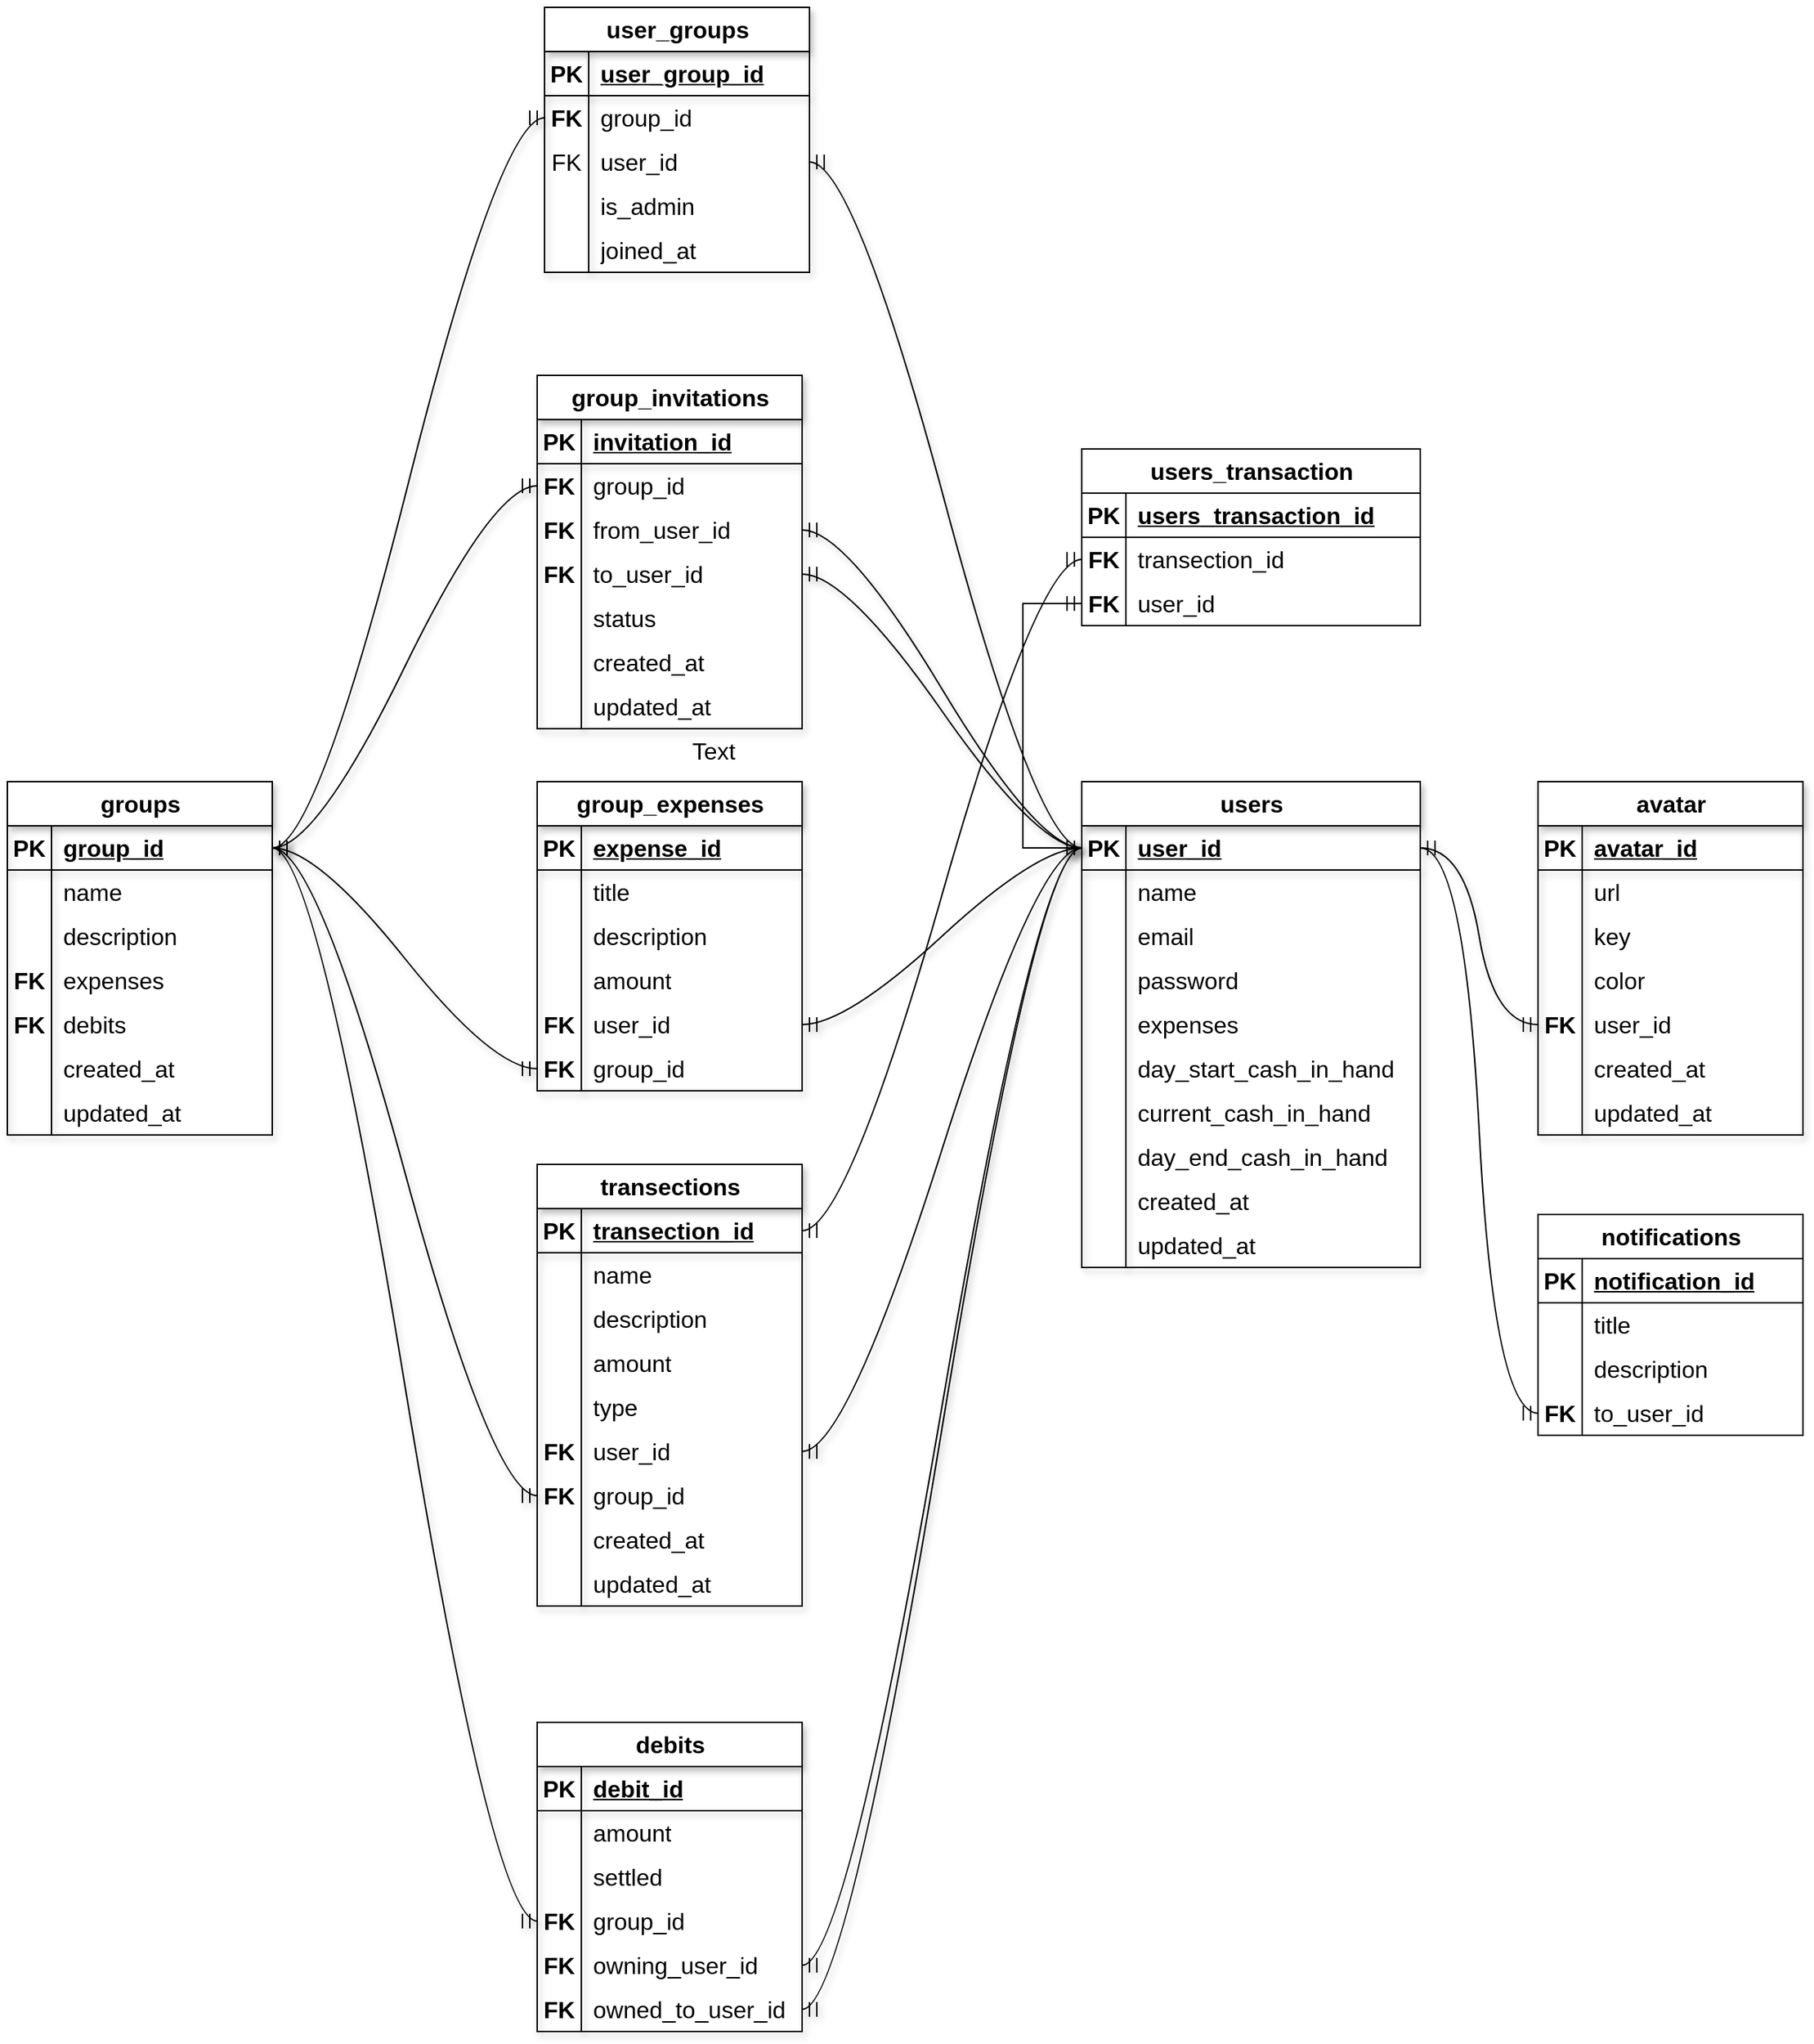 <mxfile version="21.2.8" type="device">
  <diagram name="Page-1" id="5UPC-v0WkpWq5ISg_S8H">
    <mxGraphModel dx="1781" dy="724" grid="1" gridSize="10" guides="1" tooltips="1" connect="1" arrows="1" fold="1" page="1" pageScale="1" pageWidth="827" pageHeight="1169" math="1" shadow="0">
      <root>
        <mxCell id="0" />
        <mxCell id="1" parent="0" />
        <mxCell id="dT6KXSUbfjFfLU4bcey1-2" value="" style="edgeStyle=entityRelationEdgeStyle;fontSize=12;html=1;endArrow=ERmandOne;startArrow=ERmandOne;rounded=0;startSize=8;endSize=8;curved=1;exitX=1;exitY=0.5;exitDx=0;exitDy=0;entryX=0;entryY=0.5;entryDx=0;entryDy=0;shadow=1;swimlaneLine=1;comic=0;" parent="1" source="dT6KXSUbfjFfLU4bcey1-4" target="Zo1jzQhZIwCoz9bKWbka-4" edge="1">
          <mxGeometry width="100" height="100" relative="1" as="geometry">
            <mxPoint x="510" y="811" as="sourcePoint" />
            <mxPoint x="454" y="135" as="targetPoint" />
          </mxGeometry>
        </mxCell>
        <mxCell id="dT6KXSUbfjFfLU4bcey1-3" value="users" style="shape=table;startSize=30;container=1;collapsible=1;childLayout=tableLayout;fixedRows=1;rowLines=0;fontStyle=1;align=center;resizeLast=1;html=1;fontSize=16;shadow=1;swimlaneLine=1;comic=0;" parent="1" vertex="1">
          <mxGeometry x="280" y="616" width="230" height="330" as="geometry" />
        </mxCell>
        <mxCell id="dT6KXSUbfjFfLU4bcey1-4" value="" style="shape=tableRow;horizontal=0;startSize=0;swimlaneHead=0;swimlaneBody=0;fillColor=none;collapsible=0;dropTarget=0;points=[[0,0.5],[1,0.5]];portConstraint=eastwest;top=0;left=0;right=0;bottom=1;fontSize=16;shadow=1;swimlaneLine=1;comic=0;" parent="dT6KXSUbfjFfLU4bcey1-3" vertex="1">
          <mxGeometry y="30" width="230" height="30" as="geometry" />
        </mxCell>
        <mxCell id="dT6KXSUbfjFfLU4bcey1-5" value="PK" style="shape=partialRectangle;connectable=0;fillColor=none;top=0;left=0;bottom=0;right=0;fontStyle=1;overflow=hidden;whiteSpace=wrap;html=1;fontSize=16;shadow=1;swimlaneLine=1;comic=0;" parent="dT6KXSUbfjFfLU4bcey1-4" vertex="1">
          <mxGeometry width="30" height="30" as="geometry">
            <mxRectangle width="30" height="30" as="alternateBounds" />
          </mxGeometry>
        </mxCell>
        <mxCell id="dT6KXSUbfjFfLU4bcey1-6" value="user_id" style="shape=partialRectangle;connectable=0;fillColor=none;top=0;left=0;bottom=0;right=0;align=left;spacingLeft=6;fontStyle=5;overflow=hidden;whiteSpace=wrap;html=1;fontSize=16;shadow=1;swimlaneLine=1;comic=0;" parent="dT6KXSUbfjFfLU4bcey1-4" vertex="1">
          <mxGeometry x="30" width="200" height="30" as="geometry">
            <mxRectangle width="200" height="30" as="alternateBounds" />
          </mxGeometry>
        </mxCell>
        <mxCell id="dT6KXSUbfjFfLU4bcey1-7" value="" style="shape=tableRow;horizontal=0;startSize=0;swimlaneHead=0;swimlaneBody=0;fillColor=none;collapsible=0;dropTarget=0;points=[[0,0.5],[1,0.5]];portConstraint=eastwest;top=0;left=0;right=0;bottom=0;fontSize=16;shadow=1;swimlaneLine=1;comic=0;" parent="dT6KXSUbfjFfLU4bcey1-3" vertex="1">
          <mxGeometry y="60" width="230" height="30" as="geometry" />
        </mxCell>
        <mxCell id="dT6KXSUbfjFfLU4bcey1-8" value="" style="shape=partialRectangle;connectable=0;fillColor=none;top=0;left=0;bottom=0;right=0;editable=1;overflow=hidden;whiteSpace=wrap;html=1;fontSize=16;shadow=1;swimlaneLine=1;comic=0;" parent="dT6KXSUbfjFfLU4bcey1-7" vertex="1">
          <mxGeometry width="30" height="30" as="geometry">
            <mxRectangle width="30" height="30" as="alternateBounds" />
          </mxGeometry>
        </mxCell>
        <mxCell id="dT6KXSUbfjFfLU4bcey1-9" value="name&lt;br&gt;" style="shape=partialRectangle;connectable=0;fillColor=none;top=0;left=0;bottom=0;right=0;align=left;spacingLeft=6;overflow=hidden;whiteSpace=wrap;html=1;fontSize=16;shadow=1;swimlaneLine=1;comic=0;" parent="dT6KXSUbfjFfLU4bcey1-7" vertex="1">
          <mxGeometry x="30" width="200" height="30" as="geometry">
            <mxRectangle width="200" height="30" as="alternateBounds" />
          </mxGeometry>
        </mxCell>
        <mxCell id="dT6KXSUbfjFfLU4bcey1-10" value="" style="shape=tableRow;horizontal=0;startSize=0;swimlaneHead=0;swimlaneBody=0;fillColor=none;collapsible=0;dropTarget=0;points=[[0,0.5],[1,0.5]];portConstraint=eastwest;top=0;left=0;right=0;bottom=0;fontSize=16;shadow=1;swimlaneLine=1;comic=0;" parent="dT6KXSUbfjFfLU4bcey1-3" vertex="1">
          <mxGeometry y="90" width="230" height="30" as="geometry" />
        </mxCell>
        <mxCell id="dT6KXSUbfjFfLU4bcey1-11" value="" style="shape=partialRectangle;connectable=0;fillColor=none;top=0;left=0;bottom=0;right=0;editable=1;overflow=hidden;whiteSpace=wrap;html=1;fontSize=16;shadow=1;swimlaneLine=1;comic=0;" parent="dT6KXSUbfjFfLU4bcey1-10" vertex="1">
          <mxGeometry width="30" height="30" as="geometry">
            <mxRectangle width="30" height="30" as="alternateBounds" />
          </mxGeometry>
        </mxCell>
        <mxCell id="dT6KXSUbfjFfLU4bcey1-12" value="email" style="shape=partialRectangle;connectable=0;fillColor=none;top=0;left=0;bottom=0;right=0;align=left;spacingLeft=6;overflow=hidden;whiteSpace=wrap;html=1;fontSize=16;shadow=1;swimlaneLine=1;comic=0;" parent="dT6KXSUbfjFfLU4bcey1-10" vertex="1">
          <mxGeometry x="30" width="200" height="30" as="geometry">
            <mxRectangle width="200" height="30" as="alternateBounds" />
          </mxGeometry>
        </mxCell>
        <mxCell id="dT6KXSUbfjFfLU4bcey1-16" value="" style="shape=tableRow;horizontal=0;startSize=0;swimlaneHead=0;swimlaneBody=0;fillColor=none;collapsible=0;dropTarget=0;points=[[0,0.5],[1,0.5]];portConstraint=eastwest;top=0;left=0;right=0;bottom=0;fontSize=16;shadow=1;swimlaneLine=1;comic=0;" parent="dT6KXSUbfjFfLU4bcey1-3" vertex="1">
          <mxGeometry y="120" width="230" height="30" as="geometry" />
        </mxCell>
        <mxCell id="dT6KXSUbfjFfLU4bcey1-17" value="" style="shape=partialRectangle;connectable=0;fillColor=none;top=0;left=0;bottom=0;right=0;editable=1;overflow=hidden;whiteSpace=wrap;html=1;fontSize=16;shadow=1;swimlaneLine=1;comic=0;" parent="dT6KXSUbfjFfLU4bcey1-16" vertex="1">
          <mxGeometry width="30" height="30" as="geometry">
            <mxRectangle width="30" height="30" as="alternateBounds" />
          </mxGeometry>
        </mxCell>
        <mxCell id="dT6KXSUbfjFfLU4bcey1-18" value="password" style="shape=partialRectangle;connectable=0;fillColor=none;top=0;left=0;bottom=0;right=0;align=left;spacingLeft=6;overflow=hidden;whiteSpace=wrap;html=1;fontSize=16;shadow=1;swimlaneLine=1;comic=0;" parent="dT6KXSUbfjFfLU4bcey1-16" vertex="1">
          <mxGeometry x="30" width="200" height="30" as="geometry">
            <mxRectangle width="200" height="30" as="alternateBounds" />
          </mxGeometry>
        </mxCell>
        <mxCell id="dT6KXSUbfjFfLU4bcey1-22" value="" style="shape=tableRow;horizontal=0;startSize=0;swimlaneHead=0;swimlaneBody=0;fillColor=none;collapsible=0;dropTarget=0;points=[[0,0.5],[1,0.5]];portConstraint=eastwest;top=0;left=0;right=0;bottom=0;fontSize=16;shadow=1;swimlaneLine=1;comic=0;" parent="dT6KXSUbfjFfLU4bcey1-3" vertex="1">
          <mxGeometry y="150" width="230" height="30" as="geometry" />
        </mxCell>
        <mxCell id="dT6KXSUbfjFfLU4bcey1-23" value="" style="shape=partialRectangle;connectable=0;fillColor=none;top=0;left=0;bottom=0;right=0;editable=1;overflow=hidden;whiteSpace=wrap;html=1;fontSize=16;shadow=1;swimlaneLine=1;comic=0;" parent="dT6KXSUbfjFfLU4bcey1-22" vertex="1">
          <mxGeometry width="30" height="30" as="geometry">
            <mxRectangle width="30" height="30" as="alternateBounds" />
          </mxGeometry>
        </mxCell>
        <mxCell id="dT6KXSUbfjFfLU4bcey1-24" value="expenses" style="shape=partialRectangle;connectable=0;fillColor=none;top=0;left=0;bottom=0;right=0;align=left;spacingLeft=6;overflow=hidden;whiteSpace=wrap;html=1;fontSize=16;shadow=1;swimlaneLine=1;comic=0;" parent="dT6KXSUbfjFfLU4bcey1-22" vertex="1">
          <mxGeometry x="30" width="200" height="30" as="geometry">
            <mxRectangle width="200" height="30" as="alternateBounds" />
          </mxGeometry>
        </mxCell>
        <mxCell id="6w-f2TZbRilQw1N-Udu5-1" value="" style="shape=tableRow;horizontal=0;startSize=0;swimlaneHead=0;swimlaneBody=0;fillColor=none;collapsible=0;dropTarget=0;points=[[0,0.5],[1,0.5]];portConstraint=eastwest;top=0;left=0;right=0;bottom=0;fontSize=16;shadow=1;swimlaneLine=1;comic=0;" parent="dT6KXSUbfjFfLU4bcey1-3" vertex="1">
          <mxGeometry y="180" width="230" height="30" as="geometry" />
        </mxCell>
        <mxCell id="6w-f2TZbRilQw1N-Udu5-2" value="" style="shape=partialRectangle;connectable=0;fillColor=none;top=0;left=0;bottom=0;right=0;editable=1;overflow=hidden;whiteSpace=wrap;html=1;fontSize=16;shadow=1;swimlaneLine=1;comic=0;" parent="6w-f2TZbRilQw1N-Udu5-1" vertex="1">
          <mxGeometry width="30" height="30" as="geometry">
            <mxRectangle width="30" height="30" as="alternateBounds" />
          </mxGeometry>
        </mxCell>
        <mxCell id="6w-f2TZbRilQw1N-Udu5-3" value="day_start_cash_in_hand" style="shape=partialRectangle;connectable=0;fillColor=none;top=0;left=0;bottom=0;right=0;align=left;spacingLeft=6;overflow=hidden;whiteSpace=wrap;html=1;fontSize=16;shadow=1;swimlaneLine=1;comic=0;" parent="6w-f2TZbRilQw1N-Udu5-1" vertex="1">
          <mxGeometry x="30" width="200" height="30" as="geometry">
            <mxRectangle width="200" height="30" as="alternateBounds" />
          </mxGeometry>
        </mxCell>
        <mxCell id="6w-f2TZbRilQw1N-Udu5-26" value="" style="shape=tableRow;horizontal=0;startSize=0;swimlaneHead=0;swimlaneBody=0;fillColor=none;collapsible=0;dropTarget=0;points=[[0,0.5],[1,0.5]];portConstraint=eastwest;top=0;left=0;right=0;bottom=0;fontSize=16;shadow=1;swimlaneLine=1;comic=0;" parent="dT6KXSUbfjFfLU4bcey1-3" vertex="1">
          <mxGeometry y="210" width="230" height="30" as="geometry" />
        </mxCell>
        <mxCell id="6w-f2TZbRilQw1N-Udu5-27" value="" style="shape=partialRectangle;connectable=0;fillColor=none;top=0;left=0;bottom=0;right=0;editable=1;overflow=hidden;whiteSpace=wrap;html=1;fontSize=16;shadow=1;swimlaneLine=1;comic=0;" parent="6w-f2TZbRilQw1N-Udu5-26" vertex="1">
          <mxGeometry width="30" height="30" as="geometry">
            <mxRectangle width="30" height="30" as="alternateBounds" />
          </mxGeometry>
        </mxCell>
        <mxCell id="6w-f2TZbRilQw1N-Udu5-28" value="current_cash_in_hand" style="shape=partialRectangle;connectable=0;fillColor=none;top=0;left=0;bottom=0;right=0;align=left;spacingLeft=6;overflow=hidden;whiteSpace=wrap;html=1;fontSize=16;shadow=1;swimlaneLine=1;comic=0;" parent="6w-f2TZbRilQw1N-Udu5-26" vertex="1">
          <mxGeometry x="30" width="200" height="30" as="geometry">
            <mxRectangle width="200" height="30" as="alternateBounds" />
          </mxGeometry>
        </mxCell>
        <mxCell id="6w-f2TZbRilQw1N-Udu5-4" value="" style="shape=tableRow;horizontal=0;startSize=0;swimlaneHead=0;swimlaneBody=0;fillColor=none;collapsible=0;dropTarget=0;points=[[0,0.5],[1,0.5]];portConstraint=eastwest;top=0;left=0;right=0;bottom=0;fontSize=16;shadow=1;swimlaneLine=1;comic=0;" parent="dT6KXSUbfjFfLU4bcey1-3" vertex="1">
          <mxGeometry y="240" width="230" height="30" as="geometry" />
        </mxCell>
        <mxCell id="6w-f2TZbRilQw1N-Udu5-5" value="" style="shape=partialRectangle;connectable=0;fillColor=none;top=0;left=0;bottom=0;right=0;editable=1;overflow=hidden;whiteSpace=wrap;html=1;fontSize=16;shadow=1;swimlaneLine=1;comic=0;" parent="6w-f2TZbRilQw1N-Udu5-4" vertex="1">
          <mxGeometry width="30" height="30" as="geometry">
            <mxRectangle width="30" height="30" as="alternateBounds" />
          </mxGeometry>
        </mxCell>
        <mxCell id="6w-f2TZbRilQw1N-Udu5-6" value="day_end_cash_in_hand" style="shape=partialRectangle;connectable=0;fillColor=none;top=0;left=0;bottom=0;right=0;align=left;spacingLeft=6;overflow=hidden;whiteSpace=wrap;html=1;fontSize=16;shadow=1;swimlaneLine=1;comic=0;" parent="6w-f2TZbRilQw1N-Udu5-4" vertex="1">
          <mxGeometry x="30" width="200" height="30" as="geometry">
            <mxRectangle width="200" height="30" as="alternateBounds" />
          </mxGeometry>
        </mxCell>
        <mxCell id="dT6KXSUbfjFfLU4bcey1-74" value="" style="shape=tableRow;horizontal=0;startSize=0;swimlaneHead=0;swimlaneBody=0;fillColor=none;collapsible=0;dropTarget=0;points=[[0,0.5],[1,0.5]];portConstraint=eastwest;top=0;left=0;right=0;bottom=0;fontSize=16;shadow=1;swimlaneLine=1;comic=0;" parent="dT6KXSUbfjFfLU4bcey1-3" vertex="1">
          <mxGeometry y="270" width="230" height="30" as="geometry" />
        </mxCell>
        <mxCell id="dT6KXSUbfjFfLU4bcey1-75" value="" style="shape=partialRectangle;connectable=0;fillColor=none;top=0;left=0;bottom=0;right=0;editable=1;overflow=hidden;whiteSpace=wrap;html=1;fontSize=16;shadow=1;swimlaneLine=1;comic=0;" parent="dT6KXSUbfjFfLU4bcey1-74" vertex="1">
          <mxGeometry width="30" height="30" as="geometry">
            <mxRectangle width="30" height="30" as="alternateBounds" />
          </mxGeometry>
        </mxCell>
        <mxCell id="dT6KXSUbfjFfLU4bcey1-76" value="created_at" style="shape=partialRectangle;connectable=0;fillColor=none;top=0;left=0;bottom=0;right=0;align=left;spacingLeft=6;overflow=hidden;whiteSpace=wrap;html=1;fontSize=16;shadow=1;swimlaneLine=1;comic=0;" parent="dT6KXSUbfjFfLU4bcey1-74" vertex="1">
          <mxGeometry x="30" width="200" height="30" as="geometry">
            <mxRectangle width="200" height="30" as="alternateBounds" />
          </mxGeometry>
        </mxCell>
        <mxCell id="dT6KXSUbfjFfLU4bcey1-77" value="" style="shape=tableRow;horizontal=0;startSize=0;swimlaneHead=0;swimlaneBody=0;fillColor=none;collapsible=0;dropTarget=0;points=[[0,0.5],[1,0.5]];portConstraint=eastwest;top=0;left=0;right=0;bottom=0;fontSize=16;shadow=1;swimlaneLine=1;comic=0;" parent="dT6KXSUbfjFfLU4bcey1-3" vertex="1">
          <mxGeometry y="300" width="230" height="30" as="geometry" />
        </mxCell>
        <mxCell id="dT6KXSUbfjFfLU4bcey1-78" value="" style="shape=partialRectangle;connectable=0;fillColor=none;top=0;left=0;bottom=0;right=0;editable=1;overflow=hidden;whiteSpace=wrap;html=1;fontSize=16;shadow=1;swimlaneLine=1;comic=0;" parent="dT6KXSUbfjFfLU4bcey1-77" vertex="1">
          <mxGeometry width="30" height="30" as="geometry">
            <mxRectangle width="30" height="30" as="alternateBounds" />
          </mxGeometry>
        </mxCell>
        <mxCell id="dT6KXSUbfjFfLU4bcey1-79" value="updated_at" style="shape=partialRectangle;connectable=0;fillColor=none;top=0;left=0;bottom=0;right=0;align=left;spacingLeft=6;overflow=hidden;whiteSpace=wrap;html=1;fontSize=16;shadow=1;swimlaneLine=1;comic=0;" parent="dT6KXSUbfjFfLU4bcey1-77" vertex="1">
          <mxGeometry x="30" width="200" height="30" as="geometry">
            <mxRectangle width="200" height="30" as="alternateBounds" />
          </mxGeometry>
        </mxCell>
        <mxCell id="dT6KXSUbfjFfLU4bcey1-29" value="avatar" style="shape=table;startSize=30;container=1;collapsible=1;childLayout=tableLayout;fixedRows=1;rowLines=0;fontStyle=1;align=center;resizeLast=1;html=1;fontSize=16;shadow=1;swimlaneLine=1;comic=0;" parent="1" vertex="1">
          <mxGeometry x="590" y="616" width="180" height="240" as="geometry" />
        </mxCell>
        <mxCell id="dT6KXSUbfjFfLU4bcey1-30" value="" style="shape=tableRow;horizontal=0;startSize=0;swimlaneHead=0;swimlaneBody=0;fillColor=none;collapsible=0;dropTarget=0;points=[[0,0.5],[1,0.5]];portConstraint=eastwest;top=0;left=0;right=0;bottom=1;fontSize=16;shadow=1;swimlaneLine=1;comic=0;" parent="dT6KXSUbfjFfLU4bcey1-29" vertex="1">
          <mxGeometry y="30" width="180" height="30" as="geometry" />
        </mxCell>
        <mxCell id="dT6KXSUbfjFfLU4bcey1-31" value="PK" style="shape=partialRectangle;connectable=0;fillColor=none;top=0;left=0;bottom=0;right=0;fontStyle=1;overflow=hidden;whiteSpace=wrap;html=1;fontSize=16;shadow=1;swimlaneLine=1;comic=0;" parent="dT6KXSUbfjFfLU4bcey1-30" vertex="1">
          <mxGeometry width="30" height="30" as="geometry">
            <mxRectangle width="30" height="30" as="alternateBounds" />
          </mxGeometry>
        </mxCell>
        <mxCell id="dT6KXSUbfjFfLU4bcey1-32" value="avatar_id" style="shape=partialRectangle;connectable=0;fillColor=none;top=0;left=0;bottom=0;right=0;align=left;spacingLeft=6;fontStyle=5;overflow=hidden;whiteSpace=wrap;html=1;fontSize=16;shadow=1;swimlaneLine=1;comic=0;" parent="dT6KXSUbfjFfLU4bcey1-30" vertex="1">
          <mxGeometry x="30" width="150" height="30" as="geometry">
            <mxRectangle width="150" height="30" as="alternateBounds" />
          </mxGeometry>
        </mxCell>
        <mxCell id="dT6KXSUbfjFfLU4bcey1-33" value="" style="shape=tableRow;horizontal=0;startSize=0;swimlaneHead=0;swimlaneBody=0;fillColor=none;collapsible=0;dropTarget=0;points=[[0,0.5],[1,0.5]];portConstraint=eastwest;top=0;left=0;right=0;bottom=0;fontSize=16;shadow=1;swimlaneLine=1;comic=0;" parent="dT6KXSUbfjFfLU4bcey1-29" vertex="1">
          <mxGeometry y="60" width="180" height="30" as="geometry" />
        </mxCell>
        <mxCell id="dT6KXSUbfjFfLU4bcey1-34" value="" style="shape=partialRectangle;connectable=0;fillColor=none;top=0;left=0;bottom=0;right=0;editable=1;overflow=hidden;whiteSpace=wrap;html=1;fontSize=16;shadow=1;swimlaneLine=1;comic=0;" parent="dT6KXSUbfjFfLU4bcey1-33" vertex="1">
          <mxGeometry width="30" height="30" as="geometry">
            <mxRectangle width="30" height="30" as="alternateBounds" />
          </mxGeometry>
        </mxCell>
        <mxCell id="dT6KXSUbfjFfLU4bcey1-35" value="url" style="shape=partialRectangle;connectable=0;fillColor=none;top=0;left=0;bottom=0;right=0;align=left;spacingLeft=6;overflow=hidden;whiteSpace=wrap;html=1;fontSize=16;shadow=1;swimlaneLine=1;comic=0;" parent="dT6KXSUbfjFfLU4bcey1-33" vertex="1">
          <mxGeometry x="30" width="150" height="30" as="geometry">
            <mxRectangle width="150" height="30" as="alternateBounds" />
          </mxGeometry>
        </mxCell>
        <mxCell id="dT6KXSUbfjFfLU4bcey1-36" value="" style="shape=tableRow;horizontal=0;startSize=0;swimlaneHead=0;swimlaneBody=0;fillColor=none;collapsible=0;dropTarget=0;points=[[0,0.5],[1,0.5]];portConstraint=eastwest;top=0;left=0;right=0;bottom=0;fontSize=16;shadow=1;swimlaneLine=1;comic=0;" parent="dT6KXSUbfjFfLU4bcey1-29" vertex="1">
          <mxGeometry y="90" width="180" height="30" as="geometry" />
        </mxCell>
        <mxCell id="dT6KXSUbfjFfLU4bcey1-37" value="" style="shape=partialRectangle;connectable=0;fillColor=none;top=0;left=0;bottom=0;right=0;editable=1;overflow=hidden;whiteSpace=wrap;html=1;fontSize=16;shadow=1;swimlaneLine=1;comic=0;" parent="dT6KXSUbfjFfLU4bcey1-36" vertex="1">
          <mxGeometry width="30" height="30" as="geometry">
            <mxRectangle width="30" height="30" as="alternateBounds" />
          </mxGeometry>
        </mxCell>
        <mxCell id="dT6KXSUbfjFfLU4bcey1-38" value="key" style="shape=partialRectangle;connectable=0;fillColor=none;top=0;left=0;bottom=0;right=0;align=left;spacingLeft=6;overflow=hidden;whiteSpace=wrap;html=1;fontSize=16;shadow=1;swimlaneLine=1;comic=0;" parent="dT6KXSUbfjFfLU4bcey1-36" vertex="1">
          <mxGeometry x="30" width="150" height="30" as="geometry">
            <mxRectangle width="150" height="30" as="alternateBounds" />
          </mxGeometry>
        </mxCell>
        <mxCell id="Zo1jzQhZIwCoz9bKWbka-1" value="" style="shape=tableRow;horizontal=0;startSize=0;swimlaneHead=0;swimlaneBody=0;fillColor=none;collapsible=0;dropTarget=0;points=[[0,0.5],[1,0.5]];portConstraint=eastwest;top=0;left=0;right=0;bottom=0;fontSize=16;shadow=1;swimlaneLine=1;comic=0;" parent="dT6KXSUbfjFfLU4bcey1-29" vertex="1">
          <mxGeometry y="120" width="180" height="30" as="geometry" />
        </mxCell>
        <mxCell id="Zo1jzQhZIwCoz9bKWbka-2" value="" style="shape=partialRectangle;connectable=0;fillColor=none;top=0;left=0;bottom=0;right=0;editable=1;overflow=hidden;whiteSpace=wrap;html=1;fontSize=16;shadow=1;swimlaneLine=1;comic=0;" parent="Zo1jzQhZIwCoz9bKWbka-1" vertex="1">
          <mxGeometry width="30" height="30" as="geometry">
            <mxRectangle width="30" height="30" as="alternateBounds" />
          </mxGeometry>
        </mxCell>
        <mxCell id="Zo1jzQhZIwCoz9bKWbka-3" value="color" style="shape=partialRectangle;connectable=0;fillColor=none;top=0;left=0;bottom=0;right=0;align=left;spacingLeft=6;overflow=hidden;whiteSpace=wrap;html=1;fontSize=16;shadow=1;swimlaneLine=1;comic=0;" parent="Zo1jzQhZIwCoz9bKWbka-1" vertex="1">
          <mxGeometry x="30" width="150" height="30" as="geometry">
            <mxRectangle width="150" height="30" as="alternateBounds" />
          </mxGeometry>
        </mxCell>
        <mxCell id="Zo1jzQhZIwCoz9bKWbka-4" value="" style="shape=tableRow;horizontal=0;startSize=0;swimlaneHead=0;swimlaneBody=0;fillColor=none;collapsible=0;dropTarget=0;points=[[0,0.5],[1,0.5]];portConstraint=eastwest;top=0;left=0;right=0;bottom=0;fontSize=16;shadow=1;swimlaneLine=1;comic=0;" parent="dT6KXSUbfjFfLU4bcey1-29" vertex="1">
          <mxGeometry y="150" width="180" height="30" as="geometry" />
        </mxCell>
        <mxCell id="Zo1jzQhZIwCoz9bKWbka-5" value="&lt;b&gt;FK&lt;/b&gt;" style="shape=partialRectangle;connectable=0;fillColor=none;top=0;left=0;bottom=0;right=0;editable=1;overflow=hidden;whiteSpace=wrap;html=1;fontSize=16;shadow=1;swimlaneLine=1;comic=0;" parent="Zo1jzQhZIwCoz9bKWbka-4" vertex="1">
          <mxGeometry width="30" height="30" as="geometry">
            <mxRectangle width="30" height="30" as="alternateBounds" />
          </mxGeometry>
        </mxCell>
        <mxCell id="Zo1jzQhZIwCoz9bKWbka-6" value="user_id" style="shape=partialRectangle;connectable=0;fillColor=none;top=0;left=0;bottom=0;right=0;align=left;spacingLeft=6;overflow=hidden;whiteSpace=wrap;html=1;fontSize=16;shadow=1;swimlaneLine=1;comic=0;" parent="Zo1jzQhZIwCoz9bKWbka-4" vertex="1">
          <mxGeometry x="30" width="150" height="30" as="geometry">
            <mxRectangle width="150" height="30" as="alternateBounds" />
          </mxGeometry>
        </mxCell>
        <mxCell id="Zo1jzQhZIwCoz9bKWbka-7" value="" style="shape=tableRow;horizontal=0;startSize=0;swimlaneHead=0;swimlaneBody=0;fillColor=none;collapsible=0;dropTarget=0;points=[[0,0.5],[1,0.5]];portConstraint=eastwest;top=0;left=0;right=0;bottom=0;fontSize=16;shadow=1;swimlaneLine=1;comic=0;" parent="dT6KXSUbfjFfLU4bcey1-29" vertex="1">
          <mxGeometry y="180" width="180" height="30" as="geometry" />
        </mxCell>
        <mxCell id="Zo1jzQhZIwCoz9bKWbka-8" value="" style="shape=partialRectangle;connectable=0;fillColor=none;top=0;left=0;bottom=0;right=0;editable=1;overflow=hidden;whiteSpace=wrap;html=1;fontSize=16;shadow=1;swimlaneLine=1;comic=0;" parent="Zo1jzQhZIwCoz9bKWbka-7" vertex="1">
          <mxGeometry width="30" height="30" as="geometry">
            <mxRectangle width="30" height="30" as="alternateBounds" />
          </mxGeometry>
        </mxCell>
        <mxCell id="Zo1jzQhZIwCoz9bKWbka-9" value="created_at" style="shape=partialRectangle;connectable=0;fillColor=none;top=0;left=0;bottom=0;right=0;align=left;spacingLeft=6;overflow=hidden;whiteSpace=wrap;html=1;fontSize=16;shadow=1;swimlaneLine=1;comic=0;" parent="Zo1jzQhZIwCoz9bKWbka-7" vertex="1">
          <mxGeometry x="30" width="150" height="30" as="geometry">
            <mxRectangle width="150" height="30" as="alternateBounds" />
          </mxGeometry>
        </mxCell>
        <mxCell id="Zo1jzQhZIwCoz9bKWbka-10" value="" style="shape=tableRow;horizontal=0;startSize=0;swimlaneHead=0;swimlaneBody=0;fillColor=none;collapsible=0;dropTarget=0;points=[[0,0.5],[1,0.5]];portConstraint=eastwest;top=0;left=0;right=0;bottom=0;fontSize=16;shadow=1;swimlaneLine=1;comic=0;" parent="dT6KXSUbfjFfLU4bcey1-29" vertex="1">
          <mxGeometry y="210" width="180" height="30" as="geometry" />
        </mxCell>
        <mxCell id="Zo1jzQhZIwCoz9bKWbka-11" value="" style="shape=partialRectangle;connectable=0;fillColor=none;top=0;left=0;bottom=0;right=0;editable=1;overflow=hidden;whiteSpace=wrap;html=1;fontSize=16;shadow=1;swimlaneLine=1;comic=0;" parent="Zo1jzQhZIwCoz9bKWbka-10" vertex="1">
          <mxGeometry width="30" height="30" as="geometry">
            <mxRectangle width="30" height="30" as="alternateBounds" />
          </mxGeometry>
        </mxCell>
        <mxCell id="Zo1jzQhZIwCoz9bKWbka-12" value="updated_at" style="shape=partialRectangle;connectable=0;fillColor=none;top=0;left=0;bottom=0;right=0;align=left;spacingLeft=6;overflow=hidden;whiteSpace=wrap;html=1;fontSize=16;shadow=1;swimlaneLine=1;comic=0;" parent="Zo1jzQhZIwCoz9bKWbka-10" vertex="1">
          <mxGeometry x="30" width="150" height="30" as="geometry">
            <mxRectangle width="150" height="30" as="alternateBounds" />
          </mxGeometry>
        </mxCell>
        <mxCell id="dT6KXSUbfjFfLU4bcey1-55" value="groups" style="shape=table;startSize=30;container=1;collapsible=1;childLayout=tableLayout;fixedRows=1;rowLines=0;fontStyle=1;align=center;resizeLast=1;html=1;fontSize=16;shadow=1;swimlaneLine=1;comic=0;" parent="1" vertex="1">
          <mxGeometry x="-450" y="616" width="180" height="240" as="geometry" />
        </mxCell>
        <mxCell id="dT6KXSUbfjFfLU4bcey1-56" value="" style="shape=tableRow;horizontal=0;startSize=0;swimlaneHead=0;swimlaneBody=0;fillColor=none;collapsible=0;dropTarget=0;points=[[0,0.5],[1,0.5]];portConstraint=eastwest;top=0;left=0;right=0;bottom=1;fontSize=16;shadow=1;swimlaneLine=1;comic=0;" parent="dT6KXSUbfjFfLU4bcey1-55" vertex="1">
          <mxGeometry y="30" width="180" height="30" as="geometry" />
        </mxCell>
        <mxCell id="dT6KXSUbfjFfLU4bcey1-57" value="PK" style="shape=partialRectangle;connectable=0;fillColor=none;top=0;left=0;bottom=0;right=0;fontStyle=1;overflow=hidden;whiteSpace=wrap;html=1;fontSize=16;shadow=1;swimlaneLine=1;comic=0;" parent="dT6KXSUbfjFfLU4bcey1-56" vertex="1">
          <mxGeometry width="30" height="30" as="geometry">
            <mxRectangle width="30" height="30" as="alternateBounds" />
          </mxGeometry>
        </mxCell>
        <mxCell id="dT6KXSUbfjFfLU4bcey1-58" value="group_id" style="shape=partialRectangle;connectable=0;fillColor=none;top=0;left=0;bottom=0;right=0;align=left;spacingLeft=6;fontStyle=5;overflow=hidden;whiteSpace=wrap;html=1;fontSize=16;shadow=1;swimlaneLine=1;comic=0;" parent="dT6KXSUbfjFfLU4bcey1-56" vertex="1">
          <mxGeometry x="30" width="150" height="30" as="geometry">
            <mxRectangle width="150" height="30" as="alternateBounds" />
          </mxGeometry>
        </mxCell>
        <mxCell id="dT6KXSUbfjFfLU4bcey1-59" value="" style="shape=tableRow;horizontal=0;startSize=0;swimlaneHead=0;swimlaneBody=0;fillColor=none;collapsible=0;dropTarget=0;points=[[0,0.5],[1,0.5]];portConstraint=eastwest;top=0;left=0;right=0;bottom=0;fontSize=16;shadow=1;swimlaneLine=1;comic=0;" parent="dT6KXSUbfjFfLU4bcey1-55" vertex="1">
          <mxGeometry y="60" width="180" height="30" as="geometry" />
        </mxCell>
        <mxCell id="dT6KXSUbfjFfLU4bcey1-60" value="" style="shape=partialRectangle;connectable=0;fillColor=none;top=0;left=0;bottom=0;right=0;editable=1;overflow=hidden;whiteSpace=wrap;html=1;fontSize=16;shadow=1;swimlaneLine=1;comic=0;" parent="dT6KXSUbfjFfLU4bcey1-59" vertex="1">
          <mxGeometry width="30" height="30" as="geometry">
            <mxRectangle width="30" height="30" as="alternateBounds" />
          </mxGeometry>
        </mxCell>
        <mxCell id="dT6KXSUbfjFfLU4bcey1-61" value="name" style="shape=partialRectangle;connectable=0;fillColor=none;top=0;left=0;bottom=0;right=0;align=left;spacingLeft=6;overflow=hidden;whiteSpace=wrap;html=1;fontSize=16;shadow=1;swimlaneLine=1;comic=0;" parent="dT6KXSUbfjFfLU4bcey1-59" vertex="1">
          <mxGeometry x="30" width="150" height="30" as="geometry">
            <mxRectangle width="150" height="30" as="alternateBounds" />
          </mxGeometry>
        </mxCell>
        <mxCell id="dT6KXSUbfjFfLU4bcey1-62" value="" style="shape=tableRow;horizontal=0;startSize=0;swimlaneHead=0;swimlaneBody=0;fillColor=none;collapsible=0;dropTarget=0;points=[[0,0.5],[1,0.5]];portConstraint=eastwest;top=0;left=0;right=0;bottom=0;fontSize=16;shadow=1;swimlaneLine=1;comic=0;" parent="dT6KXSUbfjFfLU4bcey1-55" vertex="1">
          <mxGeometry y="90" width="180" height="30" as="geometry" />
        </mxCell>
        <mxCell id="dT6KXSUbfjFfLU4bcey1-63" value="" style="shape=partialRectangle;connectable=0;fillColor=none;top=0;left=0;bottom=0;right=0;editable=1;overflow=hidden;whiteSpace=wrap;html=1;fontSize=16;shadow=1;swimlaneLine=1;comic=0;" parent="dT6KXSUbfjFfLU4bcey1-62" vertex="1">
          <mxGeometry width="30" height="30" as="geometry">
            <mxRectangle width="30" height="30" as="alternateBounds" />
          </mxGeometry>
        </mxCell>
        <mxCell id="dT6KXSUbfjFfLU4bcey1-64" value="description" style="shape=partialRectangle;connectable=0;fillColor=none;top=0;left=0;bottom=0;right=0;align=left;spacingLeft=6;overflow=hidden;whiteSpace=wrap;html=1;fontSize=16;shadow=1;swimlaneLine=1;comic=0;" parent="dT6KXSUbfjFfLU4bcey1-62" vertex="1">
          <mxGeometry x="30" width="150" height="30" as="geometry">
            <mxRectangle width="150" height="30" as="alternateBounds" />
          </mxGeometry>
        </mxCell>
        <mxCell id="dT6KXSUbfjFfLU4bcey1-68" value="" style="shape=tableRow;horizontal=0;startSize=0;swimlaneHead=0;swimlaneBody=0;fillColor=none;collapsible=0;dropTarget=0;points=[[0,0.5],[1,0.5]];portConstraint=eastwest;top=0;left=0;right=0;bottom=0;fontSize=16;shadow=1;swimlaneLine=1;comic=0;" parent="dT6KXSUbfjFfLU4bcey1-55" vertex="1">
          <mxGeometry y="120" width="180" height="30" as="geometry" />
        </mxCell>
        <mxCell id="dT6KXSUbfjFfLU4bcey1-69" value="&lt;b&gt;FK&lt;/b&gt;" style="shape=partialRectangle;connectable=0;fillColor=none;top=0;left=0;bottom=0;right=0;editable=1;overflow=hidden;whiteSpace=wrap;html=1;fontSize=16;shadow=1;swimlaneLine=1;comic=0;" parent="dT6KXSUbfjFfLU4bcey1-68" vertex="1">
          <mxGeometry width="30" height="30" as="geometry">
            <mxRectangle width="30" height="30" as="alternateBounds" />
          </mxGeometry>
        </mxCell>
        <mxCell id="dT6KXSUbfjFfLU4bcey1-70" value="expenses" style="shape=partialRectangle;connectable=0;fillColor=none;top=0;left=0;bottom=0;right=0;align=left;spacingLeft=6;overflow=hidden;whiteSpace=wrap;html=1;fontSize=16;shadow=1;swimlaneLine=1;comic=0;" parent="dT6KXSUbfjFfLU4bcey1-68" vertex="1">
          <mxGeometry x="30" width="150" height="30" as="geometry">
            <mxRectangle width="150" height="30" as="alternateBounds" />
          </mxGeometry>
        </mxCell>
        <mxCell id="dT6KXSUbfjFfLU4bcey1-80" value="" style="shape=tableRow;horizontal=0;startSize=0;swimlaneHead=0;swimlaneBody=0;fillColor=none;collapsible=0;dropTarget=0;points=[[0,0.5],[1,0.5]];portConstraint=eastwest;top=0;left=0;right=0;bottom=0;fontSize=16;shadow=1;swimlaneLine=1;comic=0;" parent="dT6KXSUbfjFfLU4bcey1-55" vertex="1">
          <mxGeometry y="150" width="180" height="30" as="geometry" />
        </mxCell>
        <mxCell id="dT6KXSUbfjFfLU4bcey1-81" value="&lt;b&gt;FK&lt;/b&gt;" style="shape=partialRectangle;connectable=0;fillColor=none;top=0;left=0;bottom=0;right=0;editable=1;overflow=hidden;whiteSpace=wrap;html=1;fontSize=16;shadow=1;swimlaneLine=1;comic=0;" parent="dT6KXSUbfjFfLU4bcey1-80" vertex="1">
          <mxGeometry width="30" height="30" as="geometry">
            <mxRectangle width="30" height="30" as="alternateBounds" />
          </mxGeometry>
        </mxCell>
        <mxCell id="dT6KXSUbfjFfLU4bcey1-82" value="debits" style="shape=partialRectangle;connectable=0;fillColor=none;top=0;left=0;bottom=0;right=0;align=left;spacingLeft=6;overflow=hidden;whiteSpace=wrap;html=1;fontSize=16;shadow=1;swimlaneLine=1;comic=0;" parent="dT6KXSUbfjFfLU4bcey1-80" vertex="1">
          <mxGeometry x="30" width="150" height="30" as="geometry">
            <mxRectangle width="150" height="30" as="alternateBounds" />
          </mxGeometry>
        </mxCell>
        <mxCell id="dT6KXSUbfjFfLU4bcey1-65" value="" style="shape=tableRow;horizontal=0;startSize=0;swimlaneHead=0;swimlaneBody=0;fillColor=none;collapsible=0;dropTarget=0;points=[[0,0.5],[1,0.5]];portConstraint=eastwest;top=0;left=0;right=0;bottom=0;fontSize=16;shadow=1;swimlaneLine=1;comic=0;" parent="dT6KXSUbfjFfLU4bcey1-55" vertex="1">
          <mxGeometry y="180" width="180" height="30" as="geometry" />
        </mxCell>
        <mxCell id="dT6KXSUbfjFfLU4bcey1-66" value="" style="shape=partialRectangle;connectable=0;fillColor=none;top=0;left=0;bottom=0;right=0;editable=1;overflow=hidden;whiteSpace=wrap;html=1;fontSize=16;shadow=1;swimlaneLine=1;comic=0;" parent="dT6KXSUbfjFfLU4bcey1-65" vertex="1">
          <mxGeometry width="30" height="30" as="geometry">
            <mxRectangle width="30" height="30" as="alternateBounds" />
          </mxGeometry>
        </mxCell>
        <mxCell id="dT6KXSUbfjFfLU4bcey1-67" value="created_at" style="shape=partialRectangle;connectable=0;fillColor=none;top=0;left=0;bottom=0;right=0;align=left;spacingLeft=6;overflow=hidden;whiteSpace=wrap;html=1;fontSize=16;shadow=1;swimlaneLine=1;comic=0;" parent="dT6KXSUbfjFfLU4bcey1-65" vertex="1">
          <mxGeometry x="30" width="150" height="30" as="geometry">
            <mxRectangle width="150" height="30" as="alternateBounds" />
          </mxGeometry>
        </mxCell>
        <mxCell id="dT6KXSUbfjFfLU4bcey1-71" value="" style="shape=tableRow;horizontal=0;startSize=0;swimlaneHead=0;swimlaneBody=0;fillColor=none;collapsible=0;dropTarget=0;points=[[0,0.5],[1,0.5]];portConstraint=eastwest;top=0;left=0;right=0;bottom=0;fontSize=16;shadow=1;swimlaneLine=1;comic=0;" parent="dT6KXSUbfjFfLU4bcey1-55" vertex="1">
          <mxGeometry y="210" width="180" height="30" as="geometry" />
        </mxCell>
        <mxCell id="dT6KXSUbfjFfLU4bcey1-72" value="" style="shape=partialRectangle;connectable=0;fillColor=none;top=0;left=0;bottom=0;right=0;editable=1;overflow=hidden;whiteSpace=wrap;html=1;fontSize=16;shadow=1;swimlaneLine=1;comic=0;" parent="dT6KXSUbfjFfLU4bcey1-71" vertex="1">
          <mxGeometry width="30" height="30" as="geometry">
            <mxRectangle width="30" height="30" as="alternateBounds" />
          </mxGeometry>
        </mxCell>
        <mxCell id="dT6KXSUbfjFfLU4bcey1-73" value="updated_at" style="shape=partialRectangle;connectable=0;fillColor=none;top=0;left=0;bottom=0;right=0;align=left;spacingLeft=6;overflow=hidden;whiteSpace=wrap;html=1;fontSize=16;shadow=1;swimlaneLine=1;comic=0;" parent="dT6KXSUbfjFfLU4bcey1-71" vertex="1">
          <mxGeometry x="30" width="150" height="30" as="geometry">
            <mxRectangle width="150" height="30" as="alternateBounds" />
          </mxGeometry>
        </mxCell>
        <mxCell id="dT6KXSUbfjFfLU4bcey1-83" value="user_groups" style="shape=table;startSize=30;container=1;collapsible=1;childLayout=tableLayout;fixedRows=1;rowLines=0;fontStyle=1;align=center;resizeLast=1;html=1;fontSize=16;shadow=1;swimlaneLine=1;comic=0;" parent="1" vertex="1">
          <mxGeometry x="-85" y="90" width="180" height="180" as="geometry" />
        </mxCell>
        <mxCell id="dT6KXSUbfjFfLU4bcey1-84" value="" style="shape=tableRow;horizontal=0;startSize=0;swimlaneHead=0;swimlaneBody=0;fillColor=none;collapsible=0;dropTarget=0;points=[[0,0.5],[1,0.5]];portConstraint=eastwest;top=0;left=0;right=0;bottom=1;fontSize=16;shadow=1;swimlaneLine=1;comic=0;" parent="dT6KXSUbfjFfLU4bcey1-83" vertex="1">
          <mxGeometry y="30" width="180" height="30" as="geometry" />
        </mxCell>
        <mxCell id="dT6KXSUbfjFfLU4bcey1-85" value="PK" style="shape=partialRectangle;connectable=0;fillColor=none;top=0;left=0;bottom=0;right=0;fontStyle=1;overflow=hidden;whiteSpace=wrap;html=1;fontSize=16;shadow=1;swimlaneLine=1;comic=0;" parent="dT6KXSUbfjFfLU4bcey1-84" vertex="1">
          <mxGeometry width="30" height="30" as="geometry">
            <mxRectangle width="30" height="30" as="alternateBounds" />
          </mxGeometry>
        </mxCell>
        <mxCell id="dT6KXSUbfjFfLU4bcey1-86" value="user_group_id" style="shape=partialRectangle;connectable=0;fillColor=none;top=0;left=0;bottom=0;right=0;align=left;spacingLeft=6;fontStyle=5;overflow=hidden;whiteSpace=wrap;html=1;fontSize=16;shadow=1;swimlaneLine=1;comic=0;" parent="dT6KXSUbfjFfLU4bcey1-84" vertex="1">
          <mxGeometry x="30" width="150" height="30" as="geometry">
            <mxRectangle width="150" height="30" as="alternateBounds" />
          </mxGeometry>
        </mxCell>
        <mxCell id="dT6KXSUbfjFfLU4bcey1-87" value="" style="shape=tableRow;horizontal=0;startSize=0;swimlaneHead=0;swimlaneBody=0;fillColor=none;collapsible=0;dropTarget=0;points=[[0,0.5],[1,0.5]];portConstraint=eastwest;top=0;left=0;right=0;bottom=0;fontSize=16;shadow=1;swimlaneLine=1;comic=0;" parent="dT6KXSUbfjFfLU4bcey1-83" vertex="1">
          <mxGeometry y="60" width="180" height="30" as="geometry" />
        </mxCell>
        <mxCell id="dT6KXSUbfjFfLU4bcey1-88" value="&lt;b&gt;FK&lt;/b&gt;" style="shape=partialRectangle;connectable=0;fillColor=none;top=0;left=0;bottom=0;right=0;editable=1;overflow=hidden;whiteSpace=wrap;html=1;fontSize=16;shadow=1;swimlaneLine=1;comic=0;" parent="dT6KXSUbfjFfLU4bcey1-87" vertex="1">
          <mxGeometry width="30" height="30" as="geometry">
            <mxRectangle width="30" height="30" as="alternateBounds" />
          </mxGeometry>
        </mxCell>
        <mxCell id="dT6KXSUbfjFfLU4bcey1-89" value="group_id" style="shape=partialRectangle;connectable=0;fillColor=none;top=0;left=0;bottom=0;right=0;align=left;spacingLeft=6;overflow=hidden;whiteSpace=wrap;html=1;fontSize=16;shadow=1;swimlaneLine=1;comic=0;" parent="dT6KXSUbfjFfLU4bcey1-87" vertex="1">
          <mxGeometry x="30" width="150" height="30" as="geometry">
            <mxRectangle width="150" height="30" as="alternateBounds" />
          </mxGeometry>
        </mxCell>
        <mxCell id="dT6KXSUbfjFfLU4bcey1-90" value="" style="shape=tableRow;horizontal=0;startSize=0;swimlaneHead=0;swimlaneBody=0;fillColor=none;collapsible=0;dropTarget=0;points=[[0,0.5],[1,0.5]];portConstraint=eastwest;top=0;left=0;right=0;bottom=0;fontSize=16;shadow=1;swimlaneLine=1;comic=0;" parent="dT6KXSUbfjFfLU4bcey1-83" vertex="1">
          <mxGeometry y="90" width="180" height="30" as="geometry" />
        </mxCell>
        <mxCell id="dT6KXSUbfjFfLU4bcey1-91" value="FK" style="shape=partialRectangle;connectable=0;fillColor=none;top=0;left=0;bottom=0;right=0;editable=1;overflow=hidden;whiteSpace=wrap;html=1;fontSize=16;shadow=1;swimlaneLine=1;comic=0;" parent="dT6KXSUbfjFfLU4bcey1-90" vertex="1">
          <mxGeometry width="30" height="30" as="geometry">
            <mxRectangle width="30" height="30" as="alternateBounds" />
          </mxGeometry>
        </mxCell>
        <mxCell id="dT6KXSUbfjFfLU4bcey1-92" value="user_id" style="shape=partialRectangle;connectable=0;fillColor=none;top=0;left=0;bottom=0;right=0;align=left;spacingLeft=6;overflow=hidden;whiteSpace=wrap;html=1;fontSize=16;shadow=1;swimlaneLine=1;comic=0;" parent="dT6KXSUbfjFfLU4bcey1-90" vertex="1">
          <mxGeometry x="30" width="150" height="30" as="geometry">
            <mxRectangle width="150" height="30" as="alternateBounds" />
          </mxGeometry>
        </mxCell>
        <mxCell id="dT6KXSUbfjFfLU4bcey1-138" value="" style="shape=tableRow;horizontal=0;startSize=0;swimlaneHead=0;swimlaneBody=0;fillColor=none;collapsible=0;dropTarget=0;points=[[0,0.5],[1,0.5]];portConstraint=eastwest;top=0;left=0;right=0;bottom=0;fontSize=16;shadow=1;swimlaneLine=1;comic=0;" parent="dT6KXSUbfjFfLU4bcey1-83" vertex="1">
          <mxGeometry y="120" width="180" height="30" as="geometry" />
        </mxCell>
        <mxCell id="dT6KXSUbfjFfLU4bcey1-139" value="" style="shape=partialRectangle;connectable=0;fillColor=none;top=0;left=0;bottom=0;right=0;editable=1;overflow=hidden;whiteSpace=wrap;html=1;fontSize=16;shadow=1;swimlaneLine=1;comic=0;" parent="dT6KXSUbfjFfLU4bcey1-138" vertex="1">
          <mxGeometry width="30" height="30" as="geometry">
            <mxRectangle width="30" height="30" as="alternateBounds" />
          </mxGeometry>
        </mxCell>
        <mxCell id="dT6KXSUbfjFfLU4bcey1-140" value="is_admin" style="shape=partialRectangle;connectable=0;fillColor=none;top=0;left=0;bottom=0;right=0;align=left;spacingLeft=6;overflow=hidden;whiteSpace=wrap;html=1;fontSize=16;shadow=1;swimlaneLine=1;comic=0;" parent="dT6KXSUbfjFfLU4bcey1-138" vertex="1">
          <mxGeometry x="30" width="150" height="30" as="geometry">
            <mxRectangle width="150" height="30" as="alternateBounds" />
          </mxGeometry>
        </mxCell>
        <mxCell id="dT6KXSUbfjFfLU4bcey1-141" value="" style="shape=tableRow;horizontal=0;startSize=0;swimlaneHead=0;swimlaneBody=0;fillColor=none;collapsible=0;dropTarget=0;points=[[0,0.5],[1,0.5]];portConstraint=eastwest;top=0;left=0;right=0;bottom=0;fontSize=16;shadow=1;swimlaneLine=1;comic=0;" parent="dT6KXSUbfjFfLU4bcey1-83" vertex="1">
          <mxGeometry y="150" width="180" height="30" as="geometry" />
        </mxCell>
        <mxCell id="dT6KXSUbfjFfLU4bcey1-142" value="" style="shape=partialRectangle;connectable=0;fillColor=none;top=0;left=0;bottom=0;right=0;editable=1;overflow=hidden;whiteSpace=wrap;html=1;fontSize=16;shadow=1;swimlaneLine=1;comic=0;" parent="dT6KXSUbfjFfLU4bcey1-141" vertex="1">
          <mxGeometry width="30" height="30" as="geometry">
            <mxRectangle width="30" height="30" as="alternateBounds" />
          </mxGeometry>
        </mxCell>
        <mxCell id="dT6KXSUbfjFfLU4bcey1-143" value="joined_at" style="shape=partialRectangle;connectable=0;fillColor=none;top=0;left=0;bottom=0;right=0;align=left;spacingLeft=6;overflow=hidden;whiteSpace=wrap;html=1;fontSize=16;shadow=1;swimlaneLine=1;comic=0;" parent="dT6KXSUbfjFfLU4bcey1-141" vertex="1">
          <mxGeometry x="30" width="150" height="30" as="geometry">
            <mxRectangle width="150" height="30" as="alternateBounds" />
          </mxGeometry>
        </mxCell>
        <mxCell id="dT6KXSUbfjFfLU4bcey1-96" value="" style="edgeStyle=entityRelationEdgeStyle;fontSize=12;html=1;endArrow=ERmandOne;startArrow=ERmandOne;rounded=0;startSize=8;endSize=8;curved=1;entryX=0;entryY=0.5;entryDx=0;entryDy=0;exitX=1;exitY=0.5;exitDx=0;exitDy=0;shadow=1;swimlaneLine=1;comic=0;" parent="1" source="dT6KXSUbfjFfLU4bcey1-90" target="dT6KXSUbfjFfLU4bcey1-4" edge="1">
          <mxGeometry width="100" height="100" relative="1" as="geometry">
            <mxPoint x="20" y="270" as="sourcePoint" />
            <mxPoint x="120" y="170" as="targetPoint" />
          </mxGeometry>
        </mxCell>
        <mxCell id="dT6KXSUbfjFfLU4bcey1-97" value="" style="edgeStyle=entityRelationEdgeStyle;fontSize=12;html=1;endArrow=ERmandOne;startArrow=ERmandOne;rounded=0;startSize=8;endSize=8;curved=1;exitX=1;exitY=0.5;exitDx=0;exitDy=0;entryX=0;entryY=0.5;entryDx=0;entryDy=0;shadow=1;swimlaneLine=1;comic=0;" parent="1" source="dT6KXSUbfjFfLU4bcey1-56" target="dT6KXSUbfjFfLU4bcey1-87" edge="1">
          <mxGeometry width="100" height="100" relative="1" as="geometry">
            <mxPoint x="20" y="270" as="sourcePoint" />
            <mxPoint x="120" y="170" as="targetPoint" />
          </mxGeometry>
        </mxCell>
        <mxCell id="dT6KXSUbfjFfLU4bcey1-98" value="group_expenses" style="shape=table;startSize=30;container=1;collapsible=1;childLayout=tableLayout;fixedRows=1;rowLines=0;fontStyle=1;align=center;resizeLast=1;html=1;fontSize=16;shadow=1;swimlaneLine=1;comic=0;" parent="1" vertex="1">
          <mxGeometry x="-90" y="616" width="180" height="210" as="geometry" />
        </mxCell>
        <mxCell id="dT6KXSUbfjFfLU4bcey1-99" value="" style="shape=tableRow;horizontal=0;startSize=0;swimlaneHead=0;swimlaneBody=0;fillColor=none;collapsible=0;dropTarget=0;points=[[0,0.5],[1,0.5]];portConstraint=eastwest;top=0;left=0;right=0;bottom=1;fontSize=16;shadow=1;swimlaneLine=1;comic=0;" parent="dT6KXSUbfjFfLU4bcey1-98" vertex="1">
          <mxGeometry y="30" width="180" height="30" as="geometry" />
        </mxCell>
        <mxCell id="dT6KXSUbfjFfLU4bcey1-100" value="PK" style="shape=partialRectangle;connectable=0;fillColor=none;top=0;left=0;bottom=0;right=0;fontStyle=1;overflow=hidden;whiteSpace=wrap;html=1;fontSize=16;shadow=1;swimlaneLine=1;comic=0;" parent="dT6KXSUbfjFfLU4bcey1-99" vertex="1">
          <mxGeometry width="30" height="30" as="geometry">
            <mxRectangle width="30" height="30" as="alternateBounds" />
          </mxGeometry>
        </mxCell>
        <mxCell id="dT6KXSUbfjFfLU4bcey1-101" value="expense_id" style="shape=partialRectangle;connectable=0;fillColor=none;top=0;left=0;bottom=0;right=0;align=left;spacingLeft=6;fontStyle=5;overflow=hidden;whiteSpace=wrap;html=1;fontSize=16;shadow=1;swimlaneLine=1;comic=0;" parent="dT6KXSUbfjFfLU4bcey1-99" vertex="1">
          <mxGeometry x="30" width="150" height="30" as="geometry">
            <mxRectangle width="150" height="30" as="alternateBounds" />
          </mxGeometry>
        </mxCell>
        <mxCell id="dT6KXSUbfjFfLU4bcey1-102" value="" style="shape=tableRow;horizontal=0;startSize=0;swimlaneHead=0;swimlaneBody=0;fillColor=none;collapsible=0;dropTarget=0;points=[[0,0.5],[1,0.5]];portConstraint=eastwest;top=0;left=0;right=0;bottom=0;fontSize=16;shadow=1;swimlaneLine=1;comic=0;" parent="dT6KXSUbfjFfLU4bcey1-98" vertex="1">
          <mxGeometry y="60" width="180" height="30" as="geometry" />
        </mxCell>
        <mxCell id="dT6KXSUbfjFfLU4bcey1-103" value="" style="shape=partialRectangle;connectable=0;fillColor=none;top=0;left=0;bottom=0;right=0;editable=1;overflow=hidden;whiteSpace=wrap;html=1;fontSize=16;shadow=1;swimlaneLine=1;comic=0;" parent="dT6KXSUbfjFfLU4bcey1-102" vertex="1">
          <mxGeometry width="30" height="30" as="geometry">
            <mxRectangle width="30" height="30" as="alternateBounds" />
          </mxGeometry>
        </mxCell>
        <mxCell id="dT6KXSUbfjFfLU4bcey1-104" value="title" style="shape=partialRectangle;connectable=0;fillColor=none;top=0;left=0;bottom=0;right=0;align=left;spacingLeft=6;overflow=hidden;whiteSpace=wrap;html=1;fontSize=16;shadow=1;swimlaneLine=1;comic=0;" parent="dT6KXSUbfjFfLU4bcey1-102" vertex="1">
          <mxGeometry x="30" width="150" height="30" as="geometry">
            <mxRectangle width="150" height="30" as="alternateBounds" />
          </mxGeometry>
        </mxCell>
        <mxCell id="dT6KXSUbfjFfLU4bcey1-157" value="" style="shape=tableRow;horizontal=0;startSize=0;swimlaneHead=0;swimlaneBody=0;fillColor=none;collapsible=0;dropTarget=0;points=[[0,0.5],[1,0.5]];portConstraint=eastwest;top=0;left=0;right=0;bottom=0;fontSize=16;shadow=1;swimlaneLine=1;comic=0;" parent="dT6KXSUbfjFfLU4bcey1-98" vertex="1">
          <mxGeometry y="90" width="180" height="30" as="geometry" />
        </mxCell>
        <mxCell id="dT6KXSUbfjFfLU4bcey1-158" value="" style="shape=partialRectangle;connectable=0;fillColor=none;top=0;left=0;bottom=0;right=0;editable=1;overflow=hidden;whiteSpace=wrap;html=1;fontSize=16;shadow=1;swimlaneLine=1;comic=0;" parent="dT6KXSUbfjFfLU4bcey1-157" vertex="1">
          <mxGeometry width="30" height="30" as="geometry">
            <mxRectangle width="30" height="30" as="alternateBounds" />
          </mxGeometry>
        </mxCell>
        <mxCell id="dT6KXSUbfjFfLU4bcey1-159" value="description" style="shape=partialRectangle;connectable=0;fillColor=none;top=0;left=0;bottom=0;right=0;align=left;spacingLeft=6;overflow=hidden;whiteSpace=wrap;html=1;fontSize=16;shadow=1;swimlaneLine=1;comic=0;" parent="dT6KXSUbfjFfLU4bcey1-157" vertex="1">
          <mxGeometry x="30" width="150" height="30" as="geometry">
            <mxRectangle width="150" height="30" as="alternateBounds" />
          </mxGeometry>
        </mxCell>
        <mxCell id="dT6KXSUbfjFfLU4bcey1-105" value="" style="shape=tableRow;horizontal=0;startSize=0;swimlaneHead=0;swimlaneBody=0;fillColor=none;collapsible=0;dropTarget=0;points=[[0,0.5],[1,0.5]];portConstraint=eastwest;top=0;left=0;right=0;bottom=0;fontSize=16;shadow=1;swimlaneLine=1;comic=0;" parent="dT6KXSUbfjFfLU4bcey1-98" vertex="1">
          <mxGeometry y="120" width="180" height="30" as="geometry" />
        </mxCell>
        <mxCell id="dT6KXSUbfjFfLU4bcey1-106" value="" style="shape=partialRectangle;connectable=0;fillColor=none;top=0;left=0;bottom=0;right=0;editable=1;overflow=hidden;whiteSpace=wrap;html=1;fontSize=16;shadow=1;swimlaneLine=1;comic=0;" parent="dT6KXSUbfjFfLU4bcey1-105" vertex="1">
          <mxGeometry width="30" height="30" as="geometry">
            <mxRectangle width="30" height="30" as="alternateBounds" />
          </mxGeometry>
        </mxCell>
        <mxCell id="dT6KXSUbfjFfLU4bcey1-107" value="amount" style="shape=partialRectangle;connectable=0;fillColor=none;top=0;left=0;bottom=0;right=0;align=left;spacingLeft=6;overflow=hidden;whiteSpace=wrap;html=1;fontSize=16;shadow=1;swimlaneLine=1;comic=0;" parent="dT6KXSUbfjFfLU4bcey1-105" vertex="1">
          <mxGeometry x="30" width="150" height="30" as="geometry">
            <mxRectangle width="150" height="30" as="alternateBounds" />
          </mxGeometry>
        </mxCell>
        <mxCell id="dT6KXSUbfjFfLU4bcey1-108" value="" style="shape=tableRow;horizontal=0;startSize=0;swimlaneHead=0;swimlaneBody=0;fillColor=none;collapsible=0;dropTarget=0;points=[[0,0.5],[1,0.5]];portConstraint=eastwest;top=0;left=0;right=0;bottom=0;fontSize=16;shadow=1;swimlaneLine=1;comic=0;" parent="dT6KXSUbfjFfLU4bcey1-98" vertex="1">
          <mxGeometry y="150" width="180" height="30" as="geometry" />
        </mxCell>
        <mxCell id="dT6KXSUbfjFfLU4bcey1-109" value="&lt;b&gt;FK&lt;/b&gt;" style="shape=partialRectangle;connectable=0;fillColor=none;top=0;left=0;bottom=0;right=0;editable=1;overflow=hidden;whiteSpace=wrap;html=1;fontSize=16;shadow=1;swimlaneLine=1;comic=0;" parent="dT6KXSUbfjFfLU4bcey1-108" vertex="1">
          <mxGeometry width="30" height="30" as="geometry">
            <mxRectangle width="30" height="30" as="alternateBounds" />
          </mxGeometry>
        </mxCell>
        <mxCell id="dT6KXSUbfjFfLU4bcey1-110" value="user_id" style="shape=partialRectangle;connectable=0;fillColor=none;top=0;left=0;bottom=0;right=0;align=left;spacingLeft=6;overflow=hidden;whiteSpace=wrap;html=1;fontSize=16;shadow=1;swimlaneLine=1;comic=0;" parent="dT6KXSUbfjFfLU4bcey1-108" vertex="1">
          <mxGeometry x="30" width="150" height="30" as="geometry">
            <mxRectangle width="150" height="30" as="alternateBounds" />
          </mxGeometry>
        </mxCell>
        <mxCell id="dT6KXSUbfjFfLU4bcey1-111" value="" style="shape=tableRow;horizontal=0;startSize=0;swimlaneHead=0;swimlaneBody=0;fillColor=none;collapsible=0;dropTarget=0;points=[[0,0.5],[1,0.5]];portConstraint=eastwest;top=0;left=0;right=0;bottom=0;fontSize=16;shadow=1;swimlaneLine=1;comic=0;" parent="dT6KXSUbfjFfLU4bcey1-98" vertex="1">
          <mxGeometry y="180" width="180" height="30" as="geometry" />
        </mxCell>
        <mxCell id="dT6KXSUbfjFfLU4bcey1-112" value="&lt;b&gt;FK&lt;/b&gt;" style="shape=partialRectangle;connectable=0;fillColor=none;top=0;left=0;bottom=0;right=0;editable=1;overflow=hidden;whiteSpace=wrap;html=1;fontSize=16;shadow=1;swimlaneLine=1;comic=0;" parent="dT6KXSUbfjFfLU4bcey1-111" vertex="1">
          <mxGeometry width="30" height="30" as="geometry">
            <mxRectangle width="30" height="30" as="alternateBounds" />
          </mxGeometry>
        </mxCell>
        <mxCell id="dT6KXSUbfjFfLU4bcey1-113" value="group_id" style="shape=partialRectangle;connectable=0;fillColor=none;top=0;left=0;bottom=0;right=0;align=left;spacingLeft=6;overflow=hidden;whiteSpace=wrap;html=1;fontSize=16;shadow=1;swimlaneLine=1;comic=0;" parent="dT6KXSUbfjFfLU4bcey1-111" vertex="1">
          <mxGeometry x="30" width="150" height="30" as="geometry">
            <mxRectangle width="150" height="30" as="alternateBounds" />
          </mxGeometry>
        </mxCell>
        <mxCell id="dT6KXSUbfjFfLU4bcey1-114" value="" style="edgeStyle=entityRelationEdgeStyle;fontSize=12;html=1;endArrow=ERmandOne;startArrow=ERmandOne;rounded=0;startSize=8;endSize=8;curved=1;exitX=1;exitY=0.5;exitDx=0;exitDy=0;entryX=0;entryY=0.5;entryDx=0;entryDy=0;shadow=1;swimlaneLine=1;comic=0;" parent="1" source="dT6KXSUbfjFfLU4bcey1-108" target="dT6KXSUbfjFfLU4bcey1-4" edge="1">
          <mxGeometry width="100" height="100" relative="1" as="geometry">
            <mxPoint x="-20" y="380" as="sourcePoint" />
            <mxPoint x="80" y="280" as="targetPoint" />
          </mxGeometry>
        </mxCell>
        <mxCell id="dT6KXSUbfjFfLU4bcey1-115" value="" style="edgeStyle=entityRelationEdgeStyle;fontSize=12;html=1;endArrow=ERmandOne;startArrow=ERmandOne;rounded=0;startSize=8;endSize=8;curved=1;exitX=1;exitY=0.5;exitDx=0;exitDy=0;entryX=0;entryY=0.5;entryDx=0;entryDy=0;shadow=1;swimlaneLine=1;comic=0;" parent="1" source="dT6KXSUbfjFfLU4bcey1-56" target="dT6KXSUbfjFfLU4bcey1-111" edge="1">
          <mxGeometry width="100" height="100" relative="1" as="geometry">
            <mxPoint x="-20" y="380" as="sourcePoint" />
            <mxPoint x="80" y="280" as="targetPoint" />
          </mxGeometry>
        </mxCell>
        <mxCell id="dT6KXSUbfjFfLU4bcey1-116" value="debits" style="shape=table;startSize=30;container=1;collapsible=1;childLayout=tableLayout;fixedRows=1;rowLines=0;fontStyle=1;align=center;resizeLast=1;html=1;fontSize=16;shadow=1;swimlaneLine=1;comic=0;" parent="1" vertex="1">
          <mxGeometry x="-90" y="1255" width="180" height="210" as="geometry" />
        </mxCell>
        <mxCell id="dT6KXSUbfjFfLU4bcey1-117" value="" style="shape=tableRow;horizontal=0;startSize=0;swimlaneHead=0;swimlaneBody=0;fillColor=none;collapsible=0;dropTarget=0;points=[[0,0.5],[1,0.5]];portConstraint=eastwest;top=0;left=0;right=0;bottom=1;fontSize=16;shadow=1;swimlaneLine=1;comic=0;" parent="dT6KXSUbfjFfLU4bcey1-116" vertex="1">
          <mxGeometry y="30" width="180" height="30" as="geometry" />
        </mxCell>
        <mxCell id="dT6KXSUbfjFfLU4bcey1-118" value="PK" style="shape=partialRectangle;connectable=0;fillColor=none;top=0;left=0;bottom=0;right=0;fontStyle=1;overflow=hidden;whiteSpace=wrap;html=1;fontSize=16;shadow=1;swimlaneLine=1;comic=0;" parent="dT6KXSUbfjFfLU4bcey1-117" vertex="1">
          <mxGeometry width="30" height="30" as="geometry">
            <mxRectangle width="30" height="30" as="alternateBounds" />
          </mxGeometry>
        </mxCell>
        <mxCell id="dT6KXSUbfjFfLU4bcey1-119" value="debit_id" style="shape=partialRectangle;connectable=0;fillColor=none;top=0;left=0;bottom=0;right=0;align=left;spacingLeft=6;fontStyle=5;overflow=hidden;whiteSpace=wrap;html=1;fontSize=16;shadow=1;swimlaneLine=1;comic=0;" parent="dT6KXSUbfjFfLU4bcey1-117" vertex="1">
          <mxGeometry x="30" width="150" height="30" as="geometry">
            <mxRectangle width="150" height="30" as="alternateBounds" />
          </mxGeometry>
        </mxCell>
        <mxCell id="dT6KXSUbfjFfLU4bcey1-120" value="" style="shape=tableRow;horizontal=0;startSize=0;swimlaneHead=0;swimlaneBody=0;fillColor=none;collapsible=0;dropTarget=0;points=[[0,0.5],[1,0.5]];portConstraint=eastwest;top=0;left=0;right=0;bottom=0;fontSize=16;shadow=1;swimlaneLine=1;comic=0;" parent="dT6KXSUbfjFfLU4bcey1-116" vertex="1">
          <mxGeometry y="60" width="180" height="30" as="geometry" />
        </mxCell>
        <mxCell id="dT6KXSUbfjFfLU4bcey1-121" value="" style="shape=partialRectangle;connectable=0;fillColor=none;top=0;left=0;bottom=0;right=0;editable=1;overflow=hidden;whiteSpace=wrap;html=1;fontSize=16;shadow=1;swimlaneLine=1;comic=0;" parent="dT6KXSUbfjFfLU4bcey1-120" vertex="1">
          <mxGeometry width="30" height="30" as="geometry">
            <mxRectangle width="30" height="30" as="alternateBounds" />
          </mxGeometry>
        </mxCell>
        <mxCell id="dT6KXSUbfjFfLU4bcey1-122" value="amount" style="shape=partialRectangle;connectable=0;fillColor=none;top=0;left=0;bottom=0;right=0;align=left;spacingLeft=6;overflow=hidden;whiteSpace=wrap;html=1;fontSize=16;shadow=1;swimlaneLine=1;comic=0;" parent="dT6KXSUbfjFfLU4bcey1-120" vertex="1">
          <mxGeometry x="30" width="150" height="30" as="geometry">
            <mxRectangle width="150" height="30" as="alternateBounds" />
          </mxGeometry>
        </mxCell>
        <mxCell id="6w-f2TZbRilQw1N-Udu5-51" value="" style="shape=tableRow;horizontal=0;startSize=0;swimlaneHead=0;swimlaneBody=0;fillColor=none;collapsible=0;dropTarget=0;points=[[0,0.5],[1,0.5]];portConstraint=eastwest;top=0;left=0;right=0;bottom=0;fontSize=16;shadow=1;swimlaneLine=1;comic=0;" parent="dT6KXSUbfjFfLU4bcey1-116" vertex="1">
          <mxGeometry y="90" width="180" height="30" as="geometry" />
        </mxCell>
        <mxCell id="6w-f2TZbRilQw1N-Udu5-52" value="" style="shape=partialRectangle;connectable=0;fillColor=none;top=0;left=0;bottom=0;right=0;editable=1;overflow=hidden;whiteSpace=wrap;html=1;fontSize=16;shadow=1;swimlaneLine=1;comic=0;" parent="6w-f2TZbRilQw1N-Udu5-51" vertex="1">
          <mxGeometry width="30" height="30" as="geometry">
            <mxRectangle width="30" height="30" as="alternateBounds" />
          </mxGeometry>
        </mxCell>
        <mxCell id="6w-f2TZbRilQw1N-Udu5-53" value="settled" style="shape=partialRectangle;connectable=0;fillColor=none;top=0;left=0;bottom=0;right=0;align=left;spacingLeft=6;overflow=hidden;whiteSpace=wrap;html=1;fontSize=16;shadow=1;swimlaneLine=1;comic=0;" parent="6w-f2TZbRilQw1N-Udu5-51" vertex="1">
          <mxGeometry x="30" width="150" height="30" as="geometry">
            <mxRectangle width="150" height="30" as="alternateBounds" />
          </mxGeometry>
        </mxCell>
        <mxCell id="dT6KXSUbfjFfLU4bcey1-123" value="" style="shape=tableRow;horizontal=0;startSize=0;swimlaneHead=0;swimlaneBody=0;fillColor=none;collapsible=0;dropTarget=0;points=[[0,0.5],[1,0.5]];portConstraint=eastwest;top=0;left=0;right=0;bottom=0;fontSize=16;shadow=1;swimlaneLine=1;comic=0;" parent="dT6KXSUbfjFfLU4bcey1-116" vertex="1">
          <mxGeometry y="120" width="180" height="30" as="geometry" />
        </mxCell>
        <mxCell id="dT6KXSUbfjFfLU4bcey1-124" value="&lt;b&gt;FK&lt;/b&gt;" style="shape=partialRectangle;connectable=0;fillColor=none;top=0;left=0;bottom=0;right=0;editable=1;overflow=hidden;whiteSpace=wrap;html=1;fontSize=16;shadow=1;swimlaneLine=1;comic=0;" parent="dT6KXSUbfjFfLU4bcey1-123" vertex="1">
          <mxGeometry width="30" height="30" as="geometry">
            <mxRectangle width="30" height="30" as="alternateBounds" />
          </mxGeometry>
        </mxCell>
        <mxCell id="dT6KXSUbfjFfLU4bcey1-125" value="group_id" style="shape=partialRectangle;connectable=0;fillColor=none;top=0;left=0;bottom=0;right=0;align=left;spacingLeft=6;overflow=hidden;whiteSpace=wrap;html=1;fontSize=16;shadow=1;swimlaneLine=1;comic=0;" parent="dT6KXSUbfjFfLU4bcey1-123" vertex="1">
          <mxGeometry x="30" width="150" height="30" as="geometry">
            <mxRectangle width="150" height="30" as="alternateBounds" />
          </mxGeometry>
        </mxCell>
        <mxCell id="dT6KXSUbfjFfLU4bcey1-126" value="" style="shape=tableRow;horizontal=0;startSize=0;swimlaneHead=0;swimlaneBody=0;fillColor=none;collapsible=0;dropTarget=0;points=[[0,0.5],[1,0.5]];portConstraint=eastwest;top=0;left=0;right=0;bottom=0;fontSize=16;shadow=1;swimlaneLine=1;comic=0;" parent="dT6KXSUbfjFfLU4bcey1-116" vertex="1">
          <mxGeometry y="150" width="180" height="30" as="geometry" />
        </mxCell>
        <mxCell id="dT6KXSUbfjFfLU4bcey1-127" value="&lt;b&gt;FK&lt;/b&gt;" style="shape=partialRectangle;connectable=0;fillColor=none;top=0;left=0;bottom=0;right=0;editable=1;overflow=hidden;whiteSpace=wrap;html=1;fontSize=16;shadow=1;swimlaneLine=1;comic=0;" parent="dT6KXSUbfjFfLU4bcey1-126" vertex="1">
          <mxGeometry width="30" height="30" as="geometry">
            <mxRectangle width="30" height="30" as="alternateBounds" />
          </mxGeometry>
        </mxCell>
        <mxCell id="dT6KXSUbfjFfLU4bcey1-128" value="owning_user_id" style="shape=partialRectangle;connectable=0;fillColor=none;top=0;left=0;bottom=0;right=0;align=left;spacingLeft=6;overflow=hidden;whiteSpace=wrap;html=1;fontSize=16;shadow=1;swimlaneLine=1;comic=0;" parent="dT6KXSUbfjFfLU4bcey1-126" vertex="1">
          <mxGeometry x="30" width="150" height="30" as="geometry">
            <mxRectangle width="150" height="30" as="alternateBounds" />
          </mxGeometry>
        </mxCell>
        <mxCell id="dT6KXSUbfjFfLU4bcey1-132" value="" style="shape=tableRow;horizontal=0;startSize=0;swimlaneHead=0;swimlaneBody=0;fillColor=none;collapsible=0;dropTarget=0;points=[[0,0.5],[1,0.5]];portConstraint=eastwest;top=0;left=0;right=0;bottom=0;fontSize=16;shadow=1;swimlaneLine=1;comic=0;" parent="dT6KXSUbfjFfLU4bcey1-116" vertex="1">
          <mxGeometry y="180" width="180" height="30" as="geometry" />
        </mxCell>
        <mxCell id="dT6KXSUbfjFfLU4bcey1-133" value="&lt;b&gt;FK&lt;/b&gt;" style="shape=partialRectangle;connectable=0;fillColor=none;top=0;left=0;bottom=0;right=0;editable=1;overflow=hidden;whiteSpace=wrap;html=1;fontSize=16;shadow=1;swimlaneLine=1;comic=0;" parent="dT6KXSUbfjFfLU4bcey1-132" vertex="1">
          <mxGeometry width="30" height="30" as="geometry">
            <mxRectangle width="30" height="30" as="alternateBounds" />
          </mxGeometry>
        </mxCell>
        <mxCell id="dT6KXSUbfjFfLU4bcey1-134" value="owned_to_user_id" style="shape=partialRectangle;connectable=0;fillColor=none;top=0;left=0;bottom=0;right=0;align=left;spacingLeft=6;overflow=hidden;whiteSpace=wrap;html=1;fontSize=16;shadow=1;swimlaneLine=1;comic=0;" parent="dT6KXSUbfjFfLU4bcey1-132" vertex="1">
          <mxGeometry x="30" width="150" height="30" as="geometry">
            <mxRectangle width="150" height="30" as="alternateBounds" />
          </mxGeometry>
        </mxCell>
        <mxCell id="dT6KXSUbfjFfLU4bcey1-135" value="" style="edgeStyle=entityRelationEdgeStyle;fontSize=12;html=1;endArrow=ERmandOne;startArrow=ERmandOne;rounded=0;startSize=8;endSize=8;curved=1;exitX=1;exitY=0.5;exitDx=0;exitDy=0;entryX=0;entryY=0.5;entryDx=0;entryDy=0;shadow=1;swimlaneLine=1;comic=0;" parent="1" source="dT6KXSUbfjFfLU4bcey1-126" target="dT6KXSUbfjFfLU4bcey1-4" edge="1">
          <mxGeometry width="100" height="100" relative="1" as="geometry">
            <mxPoint x="60" y="510" as="sourcePoint" />
            <mxPoint x="160" y="410" as="targetPoint" />
          </mxGeometry>
        </mxCell>
        <mxCell id="dT6KXSUbfjFfLU4bcey1-136" value="" style="edgeStyle=entityRelationEdgeStyle;fontSize=12;html=1;endArrow=ERmandOne;startArrow=ERmandOne;rounded=0;startSize=8;endSize=8;curved=1;exitX=1;exitY=0.5;exitDx=0;exitDy=0;entryX=0;entryY=0.5;entryDx=0;entryDy=0;shadow=1;swimlaneLine=1;comic=0;" parent="1" source="dT6KXSUbfjFfLU4bcey1-132" target="dT6KXSUbfjFfLU4bcey1-4" edge="1">
          <mxGeometry width="100" height="100" relative="1" as="geometry">
            <mxPoint x="60" y="510" as="sourcePoint" />
            <mxPoint x="160" y="410" as="targetPoint" />
          </mxGeometry>
        </mxCell>
        <mxCell id="dT6KXSUbfjFfLU4bcey1-137" value="" style="edgeStyle=entityRelationEdgeStyle;fontSize=12;html=1;endArrow=ERmandOne;startArrow=ERmandOne;rounded=0;startSize=8;endSize=8;curved=1;exitX=0;exitY=0.5;exitDx=0;exitDy=0;entryX=1;entryY=0.5;entryDx=0;entryDy=0;shadow=1;swimlaneLine=1;comic=0;" parent="1" source="dT6KXSUbfjFfLU4bcey1-123" target="dT6KXSUbfjFfLU4bcey1-56" edge="1">
          <mxGeometry width="100" height="100" relative="1" as="geometry">
            <mxPoint x="60" y="510" as="sourcePoint" />
            <mxPoint x="160" y="410" as="targetPoint" />
          </mxGeometry>
        </mxCell>
        <mxCell id="dT6KXSUbfjFfLU4bcey1-144" value="transections" style="shape=table;startSize=30;container=1;collapsible=1;childLayout=tableLayout;fixedRows=1;rowLines=0;fontStyle=1;align=center;resizeLast=1;html=1;fontSize=16;shadow=1;swimlaneLine=1;comic=0;" parent="1" vertex="1">
          <mxGeometry x="-90" y="876" width="180" height="300" as="geometry" />
        </mxCell>
        <mxCell id="dT6KXSUbfjFfLU4bcey1-145" value="" style="shape=tableRow;horizontal=0;startSize=0;swimlaneHead=0;swimlaneBody=0;fillColor=none;collapsible=0;dropTarget=0;points=[[0,0.5],[1,0.5]];portConstraint=eastwest;top=0;left=0;right=0;bottom=1;fontSize=16;shadow=1;swimlaneLine=1;comic=0;" parent="dT6KXSUbfjFfLU4bcey1-144" vertex="1">
          <mxGeometry y="30" width="180" height="30" as="geometry" />
        </mxCell>
        <mxCell id="dT6KXSUbfjFfLU4bcey1-146" value="PK" style="shape=partialRectangle;connectable=0;fillColor=none;top=0;left=0;bottom=0;right=0;fontStyle=1;overflow=hidden;whiteSpace=wrap;html=1;fontSize=16;shadow=1;swimlaneLine=1;comic=0;" parent="dT6KXSUbfjFfLU4bcey1-145" vertex="1">
          <mxGeometry width="30" height="30" as="geometry">
            <mxRectangle width="30" height="30" as="alternateBounds" />
          </mxGeometry>
        </mxCell>
        <mxCell id="dT6KXSUbfjFfLU4bcey1-147" value="transection_id" style="shape=partialRectangle;connectable=0;fillColor=none;top=0;left=0;bottom=0;right=0;align=left;spacingLeft=6;fontStyle=5;overflow=hidden;whiteSpace=wrap;html=1;fontSize=16;shadow=1;swimlaneLine=1;comic=0;" parent="dT6KXSUbfjFfLU4bcey1-145" vertex="1">
          <mxGeometry x="30" width="150" height="30" as="geometry">
            <mxRectangle width="150" height="30" as="alternateBounds" />
          </mxGeometry>
        </mxCell>
        <mxCell id="dT6KXSUbfjFfLU4bcey1-148" value="" style="shape=tableRow;horizontal=0;startSize=0;swimlaneHead=0;swimlaneBody=0;fillColor=none;collapsible=0;dropTarget=0;points=[[0,0.5],[1,0.5]];portConstraint=eastwest;top=0;left=0;right=0;bottom=0;fontSize=16;shadow=1;swimlaneLine=1;comic=0;" parent="dT6KXSUbfjFfLU4bcey1-144" vertex="1">
          <mxGeometry y="60" width="180" height="30" as="geometry" />
        </mxCell>
        <mxCell id="dT6KXSUbfjFfLU4bcey1-149" value="" style="shape=partialRectangle;connectable=0;fillColor=none;top=0;left=0;bottom=0;right=0;editable=1;overflow=hidden;whiteSpace=wrap;html=1;fontSize=16;shadow=1;swimlaneLine=1;comic=0;" parent="dT6KXSUbfjFfLU4bcey1-148" vertex="1">
          <mxGeometry width="30" height="30" as="geometry">
            <mxRectangle width="30" height="30" as="alternateBounds" />
          </mxGeometry>
        </mxCell>
        <mxCell id="dT6KXSUbfjFfLU4bcey1-150" value="name" style="shape=partialRectangle;connectable=0;fillColor=none;top=0;left=0;bottom=0;right=0;align=left;spacingLeft=6;overflow=hidden;whiteSpace=wrap;html=1;fontSize=16;shadow=1;swimlaneLine=1;comic=0;" parent="dT6KXSUbfjFfLU4bcey1-148" vertex="1">
          <mxGeometry x="30" width="150" height="30" as="geometry">
            <mxRectangle width="150" height="30" as="alternateBounds" />
          </mxGeometry>
        </mxCell>
        <mxCell id="dT6KXSUbfjFfLU4bcey1-160" value="" style="shape=tableRow;horizontal=0;startSize=0;swimlaneHead=0;swimlaneBody=0;fillColor=none;collapsible=0;dropTarget=0;points=[[0,0.5],[1,0.5]];portConstraint=eastwest;top=0;left=0;right=0;bottom=0;fontSize=16;shadow=1;swimlaneLine=1;comic=0;" parent="dT6KXSUbfjFfLU4bcey1-144" vertex="1">
          <mxGeometry y="90" width="180" height="30" as="geometry" />
        </mxCell>
        <mxCell id="dT6KXSUbfjFfLU4bcey1-161" value="" style="shape=partialRectangle;connectable=0;fillColor=none;top=0;left=0;bottom=0;right=0;editable=1;overflow=hidden;whiteSpace=wrap;html=1;fontSize=16;shadow=1;swimlaneLine=1;comic=0;" parent="dT6KXSUbfjFfLU4bcey1-160" vertex="1">
          <mxGeometry width="30" height="30" as="geometry">
            <mxRectangle width="30" height="30" as="alternateBounds" />
          </mxGeometry>
        </mxCell>
        <mxCell id="dT6KXSUbfjFfLU4bcey1-162" value="description" style="shape=partialRectangle;connectable=0;fillColor=none;top=0;left=0;bottom=0;right=0;align=left;spacingLeft=6;overflow=hidden;whiteSpace=wrap;html=1;fontSize=16;shadow=1;swimlaneLine=1;comic=0;" parent="dT6KXSUbfjFfLU4bcey1-160" vertex="1">
          <mxGeometry x="30" width="150" height="30" as="geometry">
            <mxRectangle width="150" height="30" as="alternateBounds" />
          </mxGeometry>
        </mxCell>
        <mxCell id="dT6KXSUbfjFfLU4bcey1-151" value="" style="shape=tableRow;horizontal=0;startSize=0;swimlaneHead=0;swimlaneBody=0;fillColor=none;collapsible=0;dropTarget=0;points=[[0,0.5],[1,0.5]];portConstraint=eastwest;top=0;left=0;right=0;bottom=0;fontSize=16;shadow=1;swimlaneLine=1;comic=0;" parent="dT6KXSUbfjFfLU4bcey1-144" vertex="1">
          <mxGeometry y="120" width="180" height="30" as="geometry" />
        </mxCell>
        <mxCell id="dT6KXSUbfjFfLU4bcey1-152" value="" style="shape=partialRectangle;connectable=0;fillColor=none;top=0;left=0;bottom=0;right=0;editable=1;overflow=hidden;whiteSpace=wrap;html=1;fontSize=16;shadow=1;swimlaneLine=1;comic=0;" parent="dT6KXSUbfjFfLU4bcey1-151" vertex="1">
          <mxGeometry width="30" height="30" as="geometry">
            <mxRectangle width="30" height="30" as="alternateBounds" />
          </mxGeometry>
        </mxCell>
        <mxCell id="dT6KXSUbfjFfLU4bcey1-153" value="amount" style="shape=partialRectangle;connectable=0;fillColor=none;top=0;left=0;bottom=0;right=0;align=left;spacingLeft=6;overflow=hidden;whiteSpace=wrap;html=1;fontSize=16;shadow=1;swimlaneLine=1;comic=0;" parent="dT6KXSUbfjFfLU4bcey1-151" vertex="1">
          <mxGeometry x="30" width="150" height="30" as="geometry">
            <mxRectangle width="150" height="30" as="alternateBounds" />
          </mxGeometry>
        </mxCell>
        <mxCell id="dT6KXSUbfjFfLU4bcey1-154" value="" style="shape=tableRow;horizontal=0;startSize=0;swimlaneHead=0;swimlaneBody=0;fillColor=none;collapsible=0;dropTarget=0;points=[[0,0.5],[1,0.5]];portConstraint=eastwest;top=0;left=0;right=0;bottom=0;fontSize=16;shadow=1;swimlaneLine=1;comic=0;" parent="dT6KXSUbfjFfLU4bcey1-144" vertex="1">
          <mxGeometry y="150" width="180" height="30" as="geometry" />
        </mxCell>
        <mxCell id="dT6KXSUbfjFfLU4bcey1-155" value="" style="shape=partialRectangle;connectable=0;fillColor=none;top=0;left=0;bottom=0;right=0;editable=1;overflow=hidden;whiteSpace=wrap;html=1;fontSize=16;shadow=1;swimlaneLine=1;comic=0;" parent="dT6KXSUbfjFfLU4bcey1-154" vertex="1">
          <mxGeometry width="30" height="30" as="geometry">
            <mxRectangle width="30" height="30" as="alternateBounds" />
          </mxGeometry>
        </mxCell>
        <mxCell id="dT6KXSUbfjFfLU4bcey1-156" value="type" style="shape=partialRectangle;connectable=0;fillColor=none;top=0;left=0;bottom=0;right=0;align=left;spacingLeft=6;overflow=hidden;whiteSpace=wrap;html=1;fontSize=16;shadow=1;swimlaneLine=1;comic=0;" parent="dT6KXSUbfjFfLU4bcey1-154" vertex="1">
          <mxGeometry x="30" width="150" height="30" as="geometry">
            <mxRectangle width="150" height="30" as="alternateBounds" />
          </mxGeometry>
        </mxCell>
        <mxCell id="dT6KXSUbfjFfLU4bcey1-169" value="" style="shape=tableRow;horizontal=0;startSize=0;swimlaneHead=0;swimlaneBody=0;fillColor=none;collapsible=0;dropTarget=0;points=[[0,0.5],[1,0.5]];portConstraint=eastwest;top=0;left=0;right=0;bottom=0;fontSize=16;shadow=1;swimlaneLine=1;comic=0;" parent="dT6KXSUbfjFfLU4bcey1-144" vertex="1">
          <mxGeometry y="180" width="180" height="30" as="geometry" />
        </mxCell>
        <mxCell id="dT6KXSUbfjFfLU4bcey1-170" value="&lt;b&gt;FK&lt;/b&gt;" style="shape=partialRectangle;connectable=0;fillColor=none;top=0;left=0;bottom=0;right=0;editable=1;overflow=hidden;whiteSpace=wrap;html=1;fontSize=16;shadow=1;swimlaneLine=1;comic=0;" parent="dT6KXSUbfjFfLU4bcey1-169" vertex="1">
          <mxGeometry width="30" height="30" as="geometry">
            <mxRectangle width="30" height="30" as="alternateBounds" />
          </mxGeometry>
        </mxCell>
        <mxCell id="dT6KXSUbfjFfLU4bcey1-171" value="user_id" style="shape=partialRectangle;connectable=0;fillColor=none;top=0;left=0;bottom=0;right=0;align=left;spacingLeft=6;overflow=hidden;whiteSpace=wrap;html=1;fontSize=16;shadow=1;swimlaneLine=1;comic=0;" parent="dT6KXSUbfjFfLU4bcey1-169" vertex="1">
          <mxGeometry x="30" width="150" height="30" as="geometry">
            <mxRectangle width="150" height="30" as="alternateBounds" />
          </mxGeometry>
        </mxCell>
        <mxCell id="dT6KXSUbfjFfLU4bcey1-172" value="" style="shape=tableRow;horizontal=0;startSize=0;swimlaneHead=0;swimlaneBody=0;fillColor=none;collapsible=0;dropTarget=0;points=[[0,0.5],[1,0.5]];portConstraint=eastwest;top=0;left=0;right=0;bottom=0;fontSize=16;shadow=1;swimlaneLine=1;comic=0;" parent="dT6KXSUbfjFfLU4bcey1-144" vertex="1">
          <mxGeometry y="210" width="180" height="30" as="geometry" />
        </mxCell>
        <mxCell id="dT6KXSUbfjFfLU4bcey1-173" value="&lt;b&gt;FK&lt;/b&gt;" style="shape=partialRectangle;connectable=0;fillColor=none;top=0;left=0;bottom=0;right=0;editable=1;overflow=hidden;whiteSpace=wrap;html=1;fontSize=16;shadow=1;swimlaneLine=1;comic=0;" parent="dT6KXSUbfjFfLU4bcey1-172" vertex="1">
          <mxGeometry width="30" height="30" as="geometry">
            <mxRectangle width="30" height="30" as="alternateBounds" />
          </mxGeometry>
        </mxCell>
        <mxCell id="dT6KXSUbfjFfLU4bcey1-174" value="group_id" style="shape=partialRectangle;connectable=0;fillColor=none;top=0;left=0;bottom=0;right=0;align=left;spacingLeft=6;overflow=hidden;whiteSpace=wrap;html=1;fontSize=16;shadow=1;swimlaneLine=1;comic=0;" parent="dT6KXSUbfjFfLU4bcey1-172" vertex="1">
          <mxGeometry x="30" width="150" height="30" as="geometry">
            <mxRectangle width="150" height="30" as="alternateBounds" />
          </mxGeometry>
        </mxCell>
        <mxCell id="dT6KXSUbfjFfLU4bcey1-163" value="" style="shape=tableRow;horizontal=0;startSize=0;swimlaneHead=0;swimlaneBody=0;fillColor=none;collapsible=0;dropTarget=0;points=[[0,0.5],[1,0.5]];portConstraint=eastwest;top=0;left=0;right=0;bottom=0;fontSize=16;shadow=1;swimlaneLine=1;comic=0;" parent="dT6KXSUbfjFfLU4bcey1-144" vertex="1">
          <mxGeometry y="240" width="180" height="30" as="geometry" />
        </mxCell>
        <mxCell id="dT6KXSUbfjFfLU4bcey1-164" value="" style="shape=partialRectangle;connectable=0;fillColor=none;top=0;left=0;bottom=0;right=0;editable=1;overflow=hidden;whiteSpace=wrap;html=1;fontSize=16;shadow=1;swimlaneLine=1;comic=0;" parent="dT6KXSUbfjFfLU4bcey1-163" vertex="1">
          <mxGeometry width="30" height="30" as="geometry">
            <mxRectangle width="30" height="30" as="alternateBounds" />
          </mxGeometry>
        </mxCell>
        <mxCell id="dT6KXSUbfjFfLU4bcey1-165" value="created_at" style="shape=partialRectangle;connectable=0;fillColor=none;top=0;left=0;bottom=0;right=0;align=left;spacingLeft=6;overflow=hidden;whiteSpace=wrap;html=1;fontSize=16;shadow=1;swimlaneLine=1;comic=0;" parent="dT6KXSUbfjFfLU4bcey1-163" vertex="1">
          <mxGeometry x="30" width="150" height="30" as="geometry">
            <mxRectangle width="150" height="30" as="alternateBounds" />
          </mxGeometry>
        </mxCell>
        <mxCell id="dT6KXSUbfjFfLU4bcey1-166" value="" style="shape=tableRow;horizontal=0;startSize=0;swimlaneHead=0;swimlaneBody=0;fillColor=none;collapsible=0;dropTarget=0;points=[[0,0.5],[1,0.5]];portConstraint=eastwest;top=0;left=0;right=0;bottom=0;fontSize=16;shadow=1;swimlaneLine=1;comic=0;" parent="dT6KXSUbfjFfLU4bcey1-144" vertex="1">
          <mxGeometry y="270" width="180" height="30" as="geometry" />
        </mxCell>
        <mxCell id="dT6KXSUbfjFfLU4bcey1-167" value="" style="shape=partialRectangle;connectable=0;fillColor=none;top=0;left=0;bottom=0;right=0;editable=1;overflow=hidden;whiteSpace=wrap;html=1;fontSize=16;shadow=1;swimlaneLine=1;comic=0;" parent="dT6KXSUbfjFfLU4bcey1-166" vertex="1">
          <mxGeometry width="30" height="30" as="geometry">
            <mxRectangle width="30" height="30" as="alternateBounds" />
          </mxGeometry>
        </mxCell>
        <mxCell id="dT6KXSUbfjFfLU4bcey1-168" value="updated_at" style="shape=partialRectangle;connectable=0;fillColor=none;top=0;left=0;bottom=0;right=0;align=left;spacingLeft=6;overflow=hidden;whiteSpace=wrap;html=1;fontSize=16;shadow=1;swimlaneLine=1;comic=0;" parent="dT6KXSUbfjFfLU4bcey1-166" vertex="1">
          <mxGeometry x="30" width="150" height="30" as="geometry">
            <mxRectangle width="150" height="30" as="alternateBounds" />
          </mxGeometry>
        </mxCell>
        <mxCell id="dT6KXSUbfjFfLU4bcey1-175" value="" style="edgeStyle=entityRelationEdgeStyle;fontSize=12;html=1;endArrow=ERmandOne;startArrow=ERmandOne;rounded=0;startSize=8;endSize=8;curved=1;exitX=1;exitY=0.5;exitDx=0;exitDy=0;entryX=0;entryY=0.5;entryDx=0;entryDy=0;shadow=1;swimlaneLine=1;comic=0;" parent="1" source="dT6KXSUbfjFfLU4bcey1-169" target="dT6KXSUbfjFfLU4bcey1-4" edge="1">
          <mxGeometry width="100" height="100" relative="1" as="geometry">
            <mxPoint x="-50" y="770" as="sourcePoint" />
            <mxPoint x="50" y="670" as="targetPoint" />
          </mxGeometry>
        </mxCell>
        <mxCell id="dT6KXSUbfjFfLU4bcey1-176" value="" style="edgeStyle=entityRelationEdgeStyle;fontSize=12;html=1;endArrow=ERmandOne;startArrow=ERmandOne;rounded=0;startSize=8;endSize=8;curved=1;exitX=0;exitY=0.5;exitDx=0;exitDy=0;entryX=1;entryY=0.5;entryDx=0;entryDy=0;shadow=1;swimlaneLine=1;comic=0;" parent="1" source="dT6KXSUbfjFfLU4bcey1-172" target="dT6KXSUbfjFfLU4bcey1-56" edge="1">
          <mxGeometry width="100" height="100" relative="1" as="geometry">
            <mxPoint x="-50" y="770" as="sourcePoint" />
            <mxPoint x="50" y="670" as="targetPoint" />
          </mxGeometry>
        </mxCell>
        <mxCell id="dT6KXSUbfjFfLU4bcey1-177" value="group_invitations" style="shape=table;startSize=30;container=1;collapsible=1;childLayout=tableLayout;fixedRows=1;rowLines=0;fontStyle=1;align=center;resizeLast=1;html=1;fontSize=16;shadow=1;swimlaneLine=1;comic=0;" parent="1" vertex="1">
          <mxGeometry x="-90" y="340" width="180" height="240" as="geometry" />
        </mxCell>
        <mxCell id="dT6KXSUbfjFfLU4bcey1-178" value="" style="shape=tableRow;horizontal=0;startSize=0;swimlaneHead=0;swimlaneBody=0;fillColor=none;collapsible=0;dropTarget=0;points=[[0,0.5],[1,0.5]];portConstraint=eastwest;top=0;left=0;right=0;bottom=1;fontSize=16;shadow=1;swimlaneLine=1;comic=0;" parent="dT6KXSUbfjFfLU4bcey1-177" vertex="1">
          <mxGeometry y="30" width="180" height="30" as="geometry" />
        </mxCell>
        <mxCell id="dT6KXSUbfjFfLU4bcey1-179" value="PK" style="shape=partialRectangle;connectable=0;fillColor=none;top=0;left=0;bottom=0;right=0;fontStyle=1;overflow=hidden;whiteSpace=wrap;html=1;fontSize=16;shadow=1;swimlaneLine=1;comic=0;" parent="dT6KXSUbfjFfLU4bcey1-178" vertex="1">
          <mxGeometry width="30" height="30" as="geometry">
            <mxRectangle width="30" height="30" as="alternateBounds" />
          </mxGeometry>
        </mxCell>
        <mxCell id="dT6KXSUbfjFfLU4bcey1-180" value="invitation_id" style="shape=partialRectangle;connectable=0;fillColor=none;top=0;left=0;bottom=0;right=0;align=left;spacingLeft=6;fontStyle=5;overflow=hidden;whiteSpace=wrap;html=1;fontSize=16;shadow=1;swimlaneLine=1;comic=0;" parent="dT6KXSUbfjFfLU4bcey1-178" vertex="1">
          <mxGeometry x="30" width="150" height="30" as="geometry">
            <mxRectangle width="150" height="30" as="alternateBounds" />
          </mxGeometry>
        </mxCell>
        <mxCell id="dT6KXSUbfjFfLU4bcey1-181" value="" style="shape=tableRow;horizontal=0;startSize=0;swimlaneHead=0;swimlaneBody=0;fillColor=none;collapsible=0;dropTarget=0;points=[[0,0.5],[1,0.5]];portConstraint=eastwest;top=0;left=0;right=0;bottom=0;fontSize=16;shadow=1;swimlaneLine=1;comic=0;" parent="dT6KXSUbfjFfLU4bcey1-177" vertex="1">
          <mxGeometry y="60" width="180" height="30" as="geometry" />
        </mxCell>
        <mxCell id="dT6KXSUbfjFfLU4bcey1-182" value="&lt;b&gt;FK&lt;/b&gt;" style="shape=partialRectangle;connectable=0;fillColor=none;top=0;left=0;bottom=0;right=0;editable=1;overflow=hidden;whiteSpace=wrap;html=1;fontSize=16;shadow=1;swimlaneLine=1;comic=0;" parent="dT6KXSUbfjFfLU4bcey1-181" vertex="1">
          <mxGeometry width="30" height="30" as="geometry">
            <mxRectangle width="30" height="30" as="alternateBounds" />
          </mxGeometry>
        </mxCell>
        <mxCell id="dT6KXSUbfjFfLU4bcey1-183" value="group_id" style="shape=partialRectangle;connectable=0;fillColor=none;top=0;left=0;bottom=0;right=0;align=left;spacingLeft=6;overflow=hidden;whiteSpace=wrap;html=1;fontSize=16;shadow=1;swimlaneLine=1;comic=0;" parent="dT6KXSUbfjFfLU4bcey1-181" vertex="1">
          <mxGeometry x="30" width="150" height="30" as="geometry">
            <mxRectangle width="150" height="30" as="alternateBounds" />
          </mxGeometry>
        </mxCell>
        <mxCell id="dT6KXSUbfjFfLU4bcey1-184" value="" style="shape=tableRow;horizontal=0;startSize=0;swimlaneHead=0;swimlaneBody=0;fillColor=none;collapsible=0;dropTarget=0;points=[[0,0.5],[1,0.5]];portConstraint=eastwest;top=0;left=0;right=0;bottom=0;fontSize=16;shadow=1;swimlaneLine=1;comic=0;" parent="dT6KXSUbfjFfLU4bcey1-177" vertex="1">
          <mxGeometry y="90" width="180" height="30" as="geometry" />
        </mxCell>
        <mxCell id="dT6KXSUbfjFfLU4bcey1-185" value="&lt;b&gt;FK&lt;/b&gt;" style="shape=partialRectangle;connectable=0;fillColor=none;top=0;left=0;bottom=0;right=0;editable=1;overflow=hidden;whiteSpace=wrap;html=1;fontSize=16;shadow=1;swimlaneLine=1;comic=0;" parent="dT6KXSUbfjFfLU4bcey1-184" vertex="1">
          <mxGeometry width="30" height="30" as="geometry">
            <mxRectangle width="30" height="30" as="alternateBounds" />
          </mxGeometry>
        </mxCell>
        <mxCell id="dT6KXSUbfjFfLU4bcey1-186" value="from_user_id" style="shape=partialRectangle;connectable=0;fillColor=none;top=0;left=0;bottom=0;right=0;align=left;spacingLeft=6;overflow=hidden;whiteSpace=wrap;html=1;fontSize=16;shadow=1;swimlaneLine=1;comic=0;" parent="dT6KXSUbfjFfLU4bcey1-184" vertex="1">
          <mxGeometry x="30" width="150" height="30" as="geometry">
            <mxRectangle width="150" height="30" as="alternateBounds" />
          </mxGeometry>
        </mxCell>
        <mxCell id="dT6KXSUbfjFfLU4bcey1-187" value="" style="shape=tableRow;horizontal=0;startSize=0;swimlaneHead=0;swimlaneBody=0;fillColor=none;collapsible=0;dropTarget=0;points=[[0,0.5],[1,0.5]];portConstraint=eastwest;top=0;left=0;right=0;bottom=0;fontSize=16;shadow=1;swimlaneLine=1;comic=0;" parent="dT6KXSUbfjFfLU4bcey1-177" vertex="1">
          <mxGeometry y="120" width="180" height="30" as="geometry" />
        </mxCell>
        <mxCell id="dT6KXSUbfjFfLU4bcey1-188" value="&lt;b&gt;FK&lt;/b&gt;" style="shape=partialRectangle;connectable=0;fillColor=none;top=0;left=0;bottom=0;right=0;editable=1;overflow=hidden;whiteSpace=wrap;html=1;fontSize=16;shadow=1;swimlaneLine=1;comic=0;" parent="dT6KXSUbfjFfLU4bcey1-187" vertex="1">
          <mxGeometry width="30" height="30" as="geometry">
            <mxRectangle width="30" height="30" as="alternateBounds" />
          </mxGeometry>
        </mxCell>
        <mxCell id="dT6KXSUbfjFfLU4bcey1-189" value="to_user_id" style="shape=partialRectangle;connectable=0;fillColor=none;top=0;left=0;bottom=0;right=0;align=left;spacingLeft=6;overflow=hidden;whiteSpace=wrap;html=1;fontSize=16;shadow=1;swimlaneLine=1;comic=0;" parent="dT6KXSUbfjFfLU4bcey1-187" vertex="1">
          <mxGeometry x="30" width="150" height="30" as="geometry">
            <mxRectangle width="150" height="30" as="alternateBounds" />
          </mxGeometry>
        </mxCell>
        <mxCell id="dT6KXSUbfjFfLU4bcey1-190" value="" style="shape=tableRow;horizontal=0;startSize=0;swimlaneHead=0;swimlaneBody=0;fillColor=none;collapsible=0;dropTarget=0;points=[[0,0.5],[1,0.5]];portConstraint=eastwest;top=0;left=0;right=0;bottom=0;fontSize=16;shadow=1;swimlaneLine=1;comic=0;" parent="dT6KXSUbfjFfLU4bcey1-177" vertex="1">
          <mxGeometry y="150" width="180" height="30" as="geometry" />
        </mxCell>
        <mxCell id="dT6KXSUbfjFfLU4bcey1-191" value="" style="shape=partialRectangle;connectable=0;fillColor=none;top=0;left=0;bottom=0;right=0;editable=1;overflow=hidden;whiteSpace=wrap;html=1;fontSize=16;shadow=1;swimlaneLine=1;comic=0;" parent="dT6KXSUbfjFfLU4bcey1-190" vertex="1">
          <mxGeometry width="30" height="30" as="geometry">
            <mxRectangle width="30" height="30" as="alternateBounds" />
          </mxGeometry>
        </mxCell>
        <mxCell id="dT6KXSUbfjFfLU4bcey1-192" value="status" style="shape=partialRectangle;connectable=0;fillColor=none;top=0;left=0;bottom=0;right=0;align=left;spacingLeft=6;overflow=hidden;whiteSpace=wrap;html=1;fontSize=16;shadow=1;swimlaneLine=1;comic=0;" parent="dT6KXSUbfjFfLU4bcey1-190" vertex="1">
          <mxGeometry x="30" width="150" height="30" as="geometry">
            <mxRectangle width="150" height="30" as="alternateBounds" />
          </mxGeometry>
        </mxCell>
        <mxCell id="dT6KXSUbfjFfLU4bcey1-193" value="" style="shape=tableRow;horizontal=0;startSize=0;swimlaneHead=0;swimlaneBody=0;fillColor=none;collapsible=0;dropTarget=0;points=[[0,0.5],[1,0.5]];portConstraint=eastwest;top=0;left=0;right=0;bottom=0;fontSize=16;shadow=1;swimlaneLine=1;comic=0;" parent="dT6KXSUbfjFfLU4bcey1-177" vertex="1">
          <mxGeometry y="180" width="180" height="30" as="geometry" />
        </mxCell>
        <mxCell id="dT6KXSUbfjFfLU4bcey1-194" value="" style="shape=partialRectangle;connectable=0;fillColor=none;top=0;left=0;bottom=0;right=0;editable=1;overflow=hidden;whiteSpace=wrap;html=1;fontSize=16;shadow=1;swimlaneLine=1;comic=0;" parent="dT6KXSUbfjFfLU4bcey1-193" vertex="1">
          <mxGeometry width="30" height="30" as="geometry">
            <mxRectangle width="30" height="30" as="alternateBounds" />
          </mxGeometry>
        </mxCell>
        <mxCell id="dT6KXSUbfjFfLU4bcey1-195" value="created_at" style="shape=partialRectangle;connectable=0;fillColor=none;top=0;left=0;bottom=0;right=0;align=left;spacingLeft=6;overflow=hidden;whiteSpace=wrap;html=1;fontSize=16;shadow=1;swimlaneLine=1;comic=0;" parent="dT6KXSUbfjFfLU4bcey1-193" vertex="1">
          <mxGeometry x="30" width="150" height="30" as="geometry">
            <mxRectangle width="150" height="30" as="alternateBounds" />
          </mxGeometry>
        </mxCell>
        <mxCell id="dT6KXSUbfjFfLU4bcey1-202" value="" style="shape=tableRow;horizontal=0;startSize=0;swimlaneHead=0;swimlaneBody=0;fillColor=none;collapsible=0;dropTarget=0;points=[[0,0.5],[1,0.5]];portConstraint=eastwest;top=0;left=0;right=0;bottom=0;fontSize=16;shadow=1;swimlaneLine=1;comic=0;" parent="dT6KXSUbfjFfLU4bcey1-177" vertex="1">
          <mxGeometry y="210" width="180" height="30" as="geometry" />
        </mxCell>
        <mxCell id="dT6KXSUbfjFfLU4bcey1-203" value="" style="shape=partialRectangle;connectable=0;fillColor=none;top=0;left=0;bottom=0;right=0;editable=1;overflow=hidden;whiteSpace=wrap;html=1;fontSize=16;shadow=1;swimlaneLine=1;comic=0;" parent="dT6KXSUbfjFfLU4bcey1-202" vertex="1">
          <mxGeometry width="30" height="30" as="geometry">
            <mxRectangle width="30" height="30" as="alternateBounds" />
          </mxGeometry>
        </mxCell>
        <mxCell id="dT6KXSUbfjFfLU4bcey1-204" value="updated_at" style="shape=partialRectangle;connectable=0;fillColor=none;top=0;left=0;bottom=0;right=0;align=left;spacingLeft=6;overflow=hidden;whiteSpace=wrap;html=1;fontSize=16;shadow=1;swimlaneLine=1;comic=0;" parent="dT6KXSUbfjFfLU4bcey1-202" vertex="1">
          <mxGeometry x="30" width="150" height="30" as="geometry">
            <mxRectangle width="150" height="30" as="alternateBounds" />
          </mxGeometry>
        </mxCell>
        <mxCell id="dT6KXSUbfjFfLU4bcey1-205" value="" style="edgeStyle=entityRelationEdgeStyle;fontSize=12;html=1;endArrow=ERmandOne;startArrow=ERmandOne;rounded=0;startSize=8;endSize=8;curved=1;exitX=1;exitY=0.5;exitDx=0;exitDy=0;entryX=0;entryY=0.5;entryDx=0;entryDy=0;shadow=1;swimlaneLine=1;comic=0;" parent="1" source="dT6KXSUbfjFfLU4bcey1-184" target="dT6KXSUbfjFfLU4bcey1-4" edge="1">
          <mxGeometry width="100" height="100" relative="1" as="geometry">
            <mxPoint x="-50" y="520" as="sourcePoint" />
            <mxPoint x="50" y="420" as="targetPoint" />
          </mxGeometry>
        </mxCell>
        <mxCell id="dT6KXSUbfjFfLU4bcey1-206" value="" style="edgeStyle=entityRelationEdgeStyle;fontSize=12;html=1;endArrow=ERmandOne;startArrow=ERmandOne;rounded=0;startSize=8;endSize=8;curved=1;exitX=1;exitY=0.5;exitDx=0;exitDy=0;entryX=0;entryY=0.5;entryDx=0;entryDy=0;shadow=1;swimlaneLine=1;comic=0;" parent="1" source="dT6KXSUbfjFfLU4bcey1-187" target="dT6KXSUbfjFfLU4bcey1-4" edge="1">
          <mxGeometry width="100" height="100" relative="1" as="geometry">
            <mxPoint x="-50" y="520" as="sourcePoint" />
            <mxPoint x="50" y="420" as="targetPoint" />
          </mxGeometry>
        </mxCell>
        <mxCell id="dT6KXSUbfjFfLU4bcey1-207" value="" style="edgeStyle=entityRelationEdgeStyle;fontSize=12;html=1;endArrow=ERmandOne;startArrow=ERmandOne;rounded=0;startSize=8;endSize=8;curved=1;exitX=0;exitY=0.5;exitDx=0;exitDy=0;entryX=1;entryY=0.5;entryDx=0;entryDy=0;shadow=1;swimlaneLine=1;comic=0;" parent="1" source="dT6KXSUbfjFfLU4bcey1-181" target="dT6KXSUbfjFfLU4bcey1-56" edge="1">
          <mxGeometry width="100" height="100" relative="1" as="geometry">
            <mxPoint x="-50" y="520" as="sourcePoint" />
            <mxPoint x="50" y="420" as="targetPoint" />
          </mxGeometry>
        </mxCell>
        <mxCell id="dT6KXSUbfjFfLU4bcey1-208" value="notifications" style="shape=table;startSize=30;container=1;collapsible=1;childLayout=tableLayout;fixedRows=1;rowLines=0;fontStyle=1;align=center;resizeLast=1;html=1;fontSize=16;" parent="1" vertex="1">
          <mxGeometry x="590" y="910" width="180" height="150" as="geometry" />
        </mxCell>
        <mxCell id="dT6KXSUbfjFfLU4bcey1-209" value="" style="shape=tableRow;horizontal=0;startSize=0;swimlaneHead=0;swimlaneBody=0;fillColor=none;collapsible=0;dropTarget=0;points=[[0,0.5],[1,0.5]];portConstraint=eastwest;top=0;left=0;right=0;bottom=1;fontSize=16;" parent="dT6KXSUbfjFfLU4bcey1-208" vertex="1">
          <mxGeometry y="30" width="180" height="30" as="geometry" />
        </mxCell>
        <mxCell id="dT6KXSUbfjFfLU4bcey1-210" value="PK" style="shape=partialRectangle;connectable=0;fillColor=none;top=0;left=0;bottom=0;right=0;fontStyle=1;overflow=hidden;whiteSpace=wrap;html=1;fontSize=16;" parent="dT6KXSUbfjFfLU4bcey1-209" vertex="1">
          <mxGeometry width="30" height="30" as="geometry">
            <mxRectangle width="30" height="30" as="alternateBounds" />
          </mxGeometry>
        </mxCell>
        <mxCell id="dT6KXSUbfjFfLU4bcey1-211" value="notification_id" style="shape=partialRectangle;connectable=0;fillColor=none;top=0;left=0;bottom=0;right=0;align=left;spacingLeft=6;fontStyle=5;overflow=hidden;whiteSpace=wrap;html=1;fontSize=16;" parent="dT6KXSUbfjFfLU4bcey1-209" vertex="1">
          <mxGeometry x="30" width="150" height="30" as="geometry">
            <mxRectangle width="150" height="30" as="alternateBounds" />
          </mxGeometry>
        </mxCell>
        <mxCell id="dT6KXSUbfjFfLU4bcey1-212" value="" style="shape=tableRow;horizontal=0;startSize=0;swimlaneHead=0;swimlaneBody=0;fillColor=none;collapsible=0;dropTarget=0;points=[[0,0.5],[1,0.5]];portConstraint=eastwest;top=0;left=0;right=0;bottom=0;fontSize=16;" parent="dT6KXSUbfjFfLU4bcey1-208" vertex="1">
          <mxGeometry y="60" width="180" height="30" as="geometry" />
        </mxCell>
        <mxCell id="dT6KXSUbfjFfLU4bcey1-213" value="" style="shape=partialRectangle;connectable=0;fillColor=none;top=0;left=0;bottom=0;right=0;editable=1;overflow=hidden;whiteSpace=wrap;html=1;fontSize=16;" parent="dT6KXSUbfjFfLU4bcey1-212" vertex="1">
          <mxGeometry width="30" height="30" as="geometry">
            <mxRectangle width="30" height="30" as="alternateBounds" />
          </mxGeometry>
        </mxCell>
        <mxCell id="dT6KXSUbfjFfLU4bcey1-214" value="title" style="shape=partialRectangle;connectable=0;fillColor=none;top=0;left=0;bottom=0;right=0;align=left;spacingLeft=6;overflow=hidden;whiteSpace=wrap;html=1;fontSize=16;" parent="dT6KXSUbfjFfLU4bcey1-212" vertex="1">
          <mxGeometry x="30" width="150" height="30" as="geometry">
            <mxRectangle width="150" height="30" as="alternateBounds" />
          </mxGeometry>
        </mxCell>
        <mxCell id="dT6KXSUbfjFfLU4bcey1-215" value="" style="shape=tableRow;horizontal=0;startSize=0;swimlaneHead=0;swimlaneBody=0;fillColor=none;collapsible=0;dropTarget=0;points=[[0,0.5],[1,0.5]];portConstraint=eastwest;top=0;left=0;right=0;bottom=0;fontSize=16;" parent="dT6KXSUbfjFfLU4bcey1-208" vertex="1">
          <mxGeometry y="90" width="180" height="30" as="geometry" />
        </mxCell>
        <mxCell id="dT6KXSUbfjFfLU4bcey1-216" value="" style="shape=partialRectangle;connectable=0;fillColor=none;top=0;left=0;bottom=0;right=0;editable=1;overflow=hidden;whiteSpace=wrap;html=1;fontSize=16;" parent="dT6KXSUbfjFfLU4bcey1-215" vertex="1">
          <mxGeometry width="30" height="30" as="geometry">
            <mxRectangle width="30" height="30" as="alternateBounds" />
          </mxGeometry>
        </mxCell>
        <mxCell id="dT6KXSUbfjFfLU4bcey1-217" value="description" style="shape=partialRectangle;connectable=0;fillColor=none;top=0;left=0;bottom=0;right=0;align=left;spacingLeft=6;overflow=hidden;whiteSpace=wrap;html=1;fontSize=16;" parent="dT6KXSUbfjFfLU4bcey1-215" vertex="1">
          <mxGeometry x="30" width="150" height="30" as="geometry">
            <mxRectangle width="150" height="30" as="alternateBounds" />
          </mxGeometry>
        </mxCell>
        <mxCell id="dT6KXSUbfjFfLU4bcey1-218" value="" style="shape=tableRow;horizontal=0;startSize=0;swimlaneHead=0;swimlaneBody=0;fillColor=none;collapsible=0;dropTarget=0;points=[[0,0.5],[1,0.5]];portConstraint=eastwest;top=0;left=0;right=0;bottom=0;fontSize=16;" parent="dT6KXSUbfjFfLU4bcey1-208" vertex="1">
          <mxGeometry y="120" width="180" height="30" as="geometry" />
        </mxCell>
        <mxCell id="dT6KXSUbfjFfLU4bcey1-219" value="&lt;b&gt;FK&lt;/b&gt;" style="shape=partialRectangle;connectable=0;fillColor=none;top=0;left=0;bottom=0;right=0;editable=1;overflow=hidden;whiteSpace=wrap;html=1;fontSize=16;" parent="dT6KXSUbfjFfLU4bcey1-218" vertex="1">
          <mxGeometry width="30" height="30" as="geometry">
            <mxRectangle width="30" height="30" as="alternateBounds" />
          </mxGeometry>
        </mxCell>
        <mxCell id="dT6KXSUbfjFfLU4bcey1-220" value="to_user_id" style="shape=partialRectangle;connectable=0;fillColor=none;top=0;left=0;bottom=0;right=0;align=left;spacingLeft=6;overflow=hidden;whiteSpace=wrap;html=1;fontSize=16;" parent="dT6KXSUbfjFfLU4bcey1-218" vertex="1">
          <mxGeometry x="30" width="150" height="30" as="geometry">
            <mxRectangle width="150" height="30" as="alternateBounds" />
          </mxGeometry>
        </mxCell>
        <mxCell id="dT6KXSUbfjFfLU4bcey1-221" value="" style="edgeStyle=entityRelationEdgeStyle;fontSize=12;html=1;endArrow=ERmandOne;startArrow=ERmandOne;rounded=0;startSize=8;endSize=8;curved=1;entryX=0;entryY=0.5;entryDx=0;entryDy=0;exitX=1;exitY=0.5;exitDx=0;exitDy=0;" parent="1" source="dT6KXSUbfjFfLU4bcey1-4" target="dT6KXSUbfjFfLU4bcey1-218" edge="1">
          <mxGeometry width="100" height="100" relative="1" as="geometry">
            <mxPoint x="420" y="890" as="sourcePoint" />
            <mxPoint x="520" y="790" as="targetPoint" />
          </mxGeometry>
        </mxCell>
        <mxCell id="dT6KXSUbfjFfLU4bcey1-224" value="Text" style="text;strokeColor=none;fillColor=none;html=1;align=center;verticalAlign=middle;whiteSpace=wrap;rounded=0;fontSize=16;" parent="1" vertex="1">
          <mxGeometry y="580" width="60" height="30" as="geometry" />
        </mxCell>
        <mxCell id="6w-f2TZbRilQw1N-Udu5-32" value="users_transaction" style="shape=table;startSize=30;container=1;collapsible=1;childLayout=tableLayout;fixedRows=1;rowLines=0;fontStyle=1;align=center;resizeLast=1;html=1;fontSize=16;" parent="1" vertex="1">
          <mxGeometry x="280" y="390" width="230" height="120" as="geometry" />
        </mxCell>
        <mxCell id="6w-f2TZbRilQw1N-Udu5-33" value="" style="shape=tableRow;horizontal=0;startSize=0;swimlaneHead=0;swimlaneBody=0;fillColor=none;collapsible=0;dropTarget=0;points=[[0,0.5],[1,0.5]];portConstraint=eastwest;top=0;left=0;right=0;bottom=1;fontSize=16;" parent="6w-f2TZbRilQw1N-Udu5-32" vertex="1">
          <mxGeometry y="30" width="230" height="30" as="geometry" />
        </mxCell>
        <mxCell id="6w-f2TZbRilQw1N-Udu5-34" value="PK" style="shape=partialRectangle;connectable=0;fillColor=none;top=0;left=0;bottom=0;right=0;fontStyle=1;overflow=hidden;whiteSpace=wrap;html=1;fontSize=16;" parent="6w-f2TZbRilQw1N-Udu5-33" vertex="1">
          <mxGeometry width="30" height="30" as="geometry">
            <mxRectangle width="30" height="30" as="alternateBounds" />
          </mxGeometry>
        </mxCell>
        <mxCell id="6w-f2TZbRilQw1N-Udu5-35" value="users_transaction_id" style="shape=partialRectangle;connectable=0;fillColor=none;top=0;left=0;bottom=0;right=0;align=left;spacingLeft=6;fontStyle=5;overflow=hidden;whiteSpace=wrap;html=1;fontSize=16;" parent="6w-f2TZbRilQw1N-Udu5-33" vertex="1">
          <mxGeometry x="30" width="200" height="30" as="geometry">
            <mxRectangle width="200" height="30" as="alternateBounds" />
          </mxGeometry>
        </mxCell>
        <mxCell id="6w-f2TZbRilQw1N-Udu5-36" value="" style="shape=tableRow;horizontal=0;startSize=0;swimlaneHead=0;swimlaneBody=0;fillColor=none;collapsible=0;dropTarget=0;points=[[0,0.5],[1,0.5]];portConstraint=eastwest;top=0;left=0;right=0;bottom=0;fontSize=16;" parent="6w-f2TZbRilQw1N-Udu5-32" vertex="1">
          <mxGeometry y="60" width="230" height="30" as="geometry" />
        </mxCell>
        <mxCell id="6w-f2TZbRilQw1N-Udu5-37" value="&lt;b&gt;FK&lt;/b&gt;" style="shape=partialRectangle;connectable=0;fillColor=none;top=0;left=0;bottom=0;right=0;editable=1;overflow=hidden;whiteSpace=wrap;html=1;fontSize=16;" parent="6w-f2TZbRilQw1N-Udu5-36" vertex="1">
          <mxGeometry width="30" height="30" as="geometry">
            <mxRectangle width="30" height="30" as="alternateBounds" />
          </mxGeometry>
        </mxCell>
        <mxCell id="6w-f2TZbRilQw1N-Udu5-38" value="transection_id" style="shape=partialRectangle;connectable=0;fillColor=none;top=0;left=0;bottom=0;right=0;align=left;spacingLeft=6;overflow=hidden;whiteSpace=wrap;html=1;fontSize=16;" parent="6w-f2TZbRilQw1N-Udu5-36" vertex="1">
          <mxGeometry x="30" width="200" height="30" as="geometry">
            <mxRectangle width="200" height="30" as="alternateBounds" />
          </mxGeometry>
        </mxCell>
        <mxCell id="6w-f2TZbRilQw1N-Udu5-39" value="" style="shape=tableRow;horizontal=0;startSize=0;swimlaneHead=0;swimlaneBody=0;fillColor=none;collapsible=0;dropTarget=0;points=[[0,0.5],[1,0.5]];portConstraint=eastwest;top=0;left=0;right=0;bottom=0;fontSize=16;" parent="6w-f2TZbRilQw1N-Udu5-32" vertex="1">
          <mxGeometry y="90" width="230" height="30" as="geometry" />
        </mxCell>
        <mxCell id="6w-f2TZbRilQw1N-Udu5-40" value="&lt;b&gt;FK&lt;/b&gt;" style="shape=partialRectangle;connectable=0;fillColor=none;top=0;left=0;bottom=0;right=0;editable=1;overflow=hidden;whiteSpace=wrap;html=1;fontSize=16;" parent="6w-f2TZbRilQw1N-Udu5-39" vertex="1">
          <mxGeometry width="30" height="30" as="geometry">
            <mxRectangle width="30" height="30" as="alternateBounds" />
          </mxGeometry>
        </mxCell>
        <mxCell id="6w-f2TZbRilQw1N-Udu5-41" value="user_id" style="shape=partialRectangle;connectable=0;fillColor=none;top=0;left=0;bottom=0;right=0;align=left;spacingLeft=6;overflow=hidden;whiteSpace=wrap;html=1;fontSize=16;" parent="6w-f2TZbRilQw1N-Udu5-39" vertex="1">
          <mxGeometry x="30" width="200" height="30" as="geometry">
            <mxRectangle width="200" height="30" as="alternateBounds" />
          </mxGeometry>
        </mxCell>
        <mxCell id="6w-f2TZbRilQw1N-Udu5-48" value="" style="edgeStyle=entityRelationEdgeStyle;fontSize=12;html=1;endArrow=ERmandOne;startArrow=ERmandOne;rounded=0;startSize=8;endSize=8;curved=1;exitX=0;exitY=0.5;exitDx=0;exitDy=0;entryX=1;entryY=0.5;entryDx=0;entryDy=0;" parent="1" source="6w-f2TZbRilQw1N-Udu5-36" target="dT6KXSUbfjFfLU4bcey1-145" edge="1">
          <mxGeometry width="100" height="100" relative="1" as="geometry">
            <mxPoint x="300" y="940" as="sourcePoint" />
            <mxPoint x="400" y="840" as="targetPoint" />
          </mxGeometry>
        </mxCell>
        <mxCell id="6w-f2TZbRilQw1N-Udu5-49" value="" style="edgeStyle=elbowEdgeStyle;fontSize=12;html=1;endArrow=ERmandOne;startArrow=ERmandOne;rounded=0;startSize=8;endSize=8;exitX=0;exitY=0.5;exitDx=0;exitDy=0;entryX=0;entryY=0.5;entryDx=0;entryDy=0;" parent="1" source="6w-f2TZbRilQw1N-Udu5-39" target="dT6KXSUbfjFfLU4bcey1-4" edge="1">
          <mxGeometry width="100" height="100" relative="1" as="geometry">
            <mxPoint x="290" y="216" as="sourcePoint" />
            <mxPoint x="190" y="316" as="targetPoint" />
            <Array as="points">
              <mxPoint x="240" y="570" />
            </Array>
          </mxGeometry>
        </mxCell>
      </root>
    </mxGraphModel>
  </diagram>
</mxfile>
